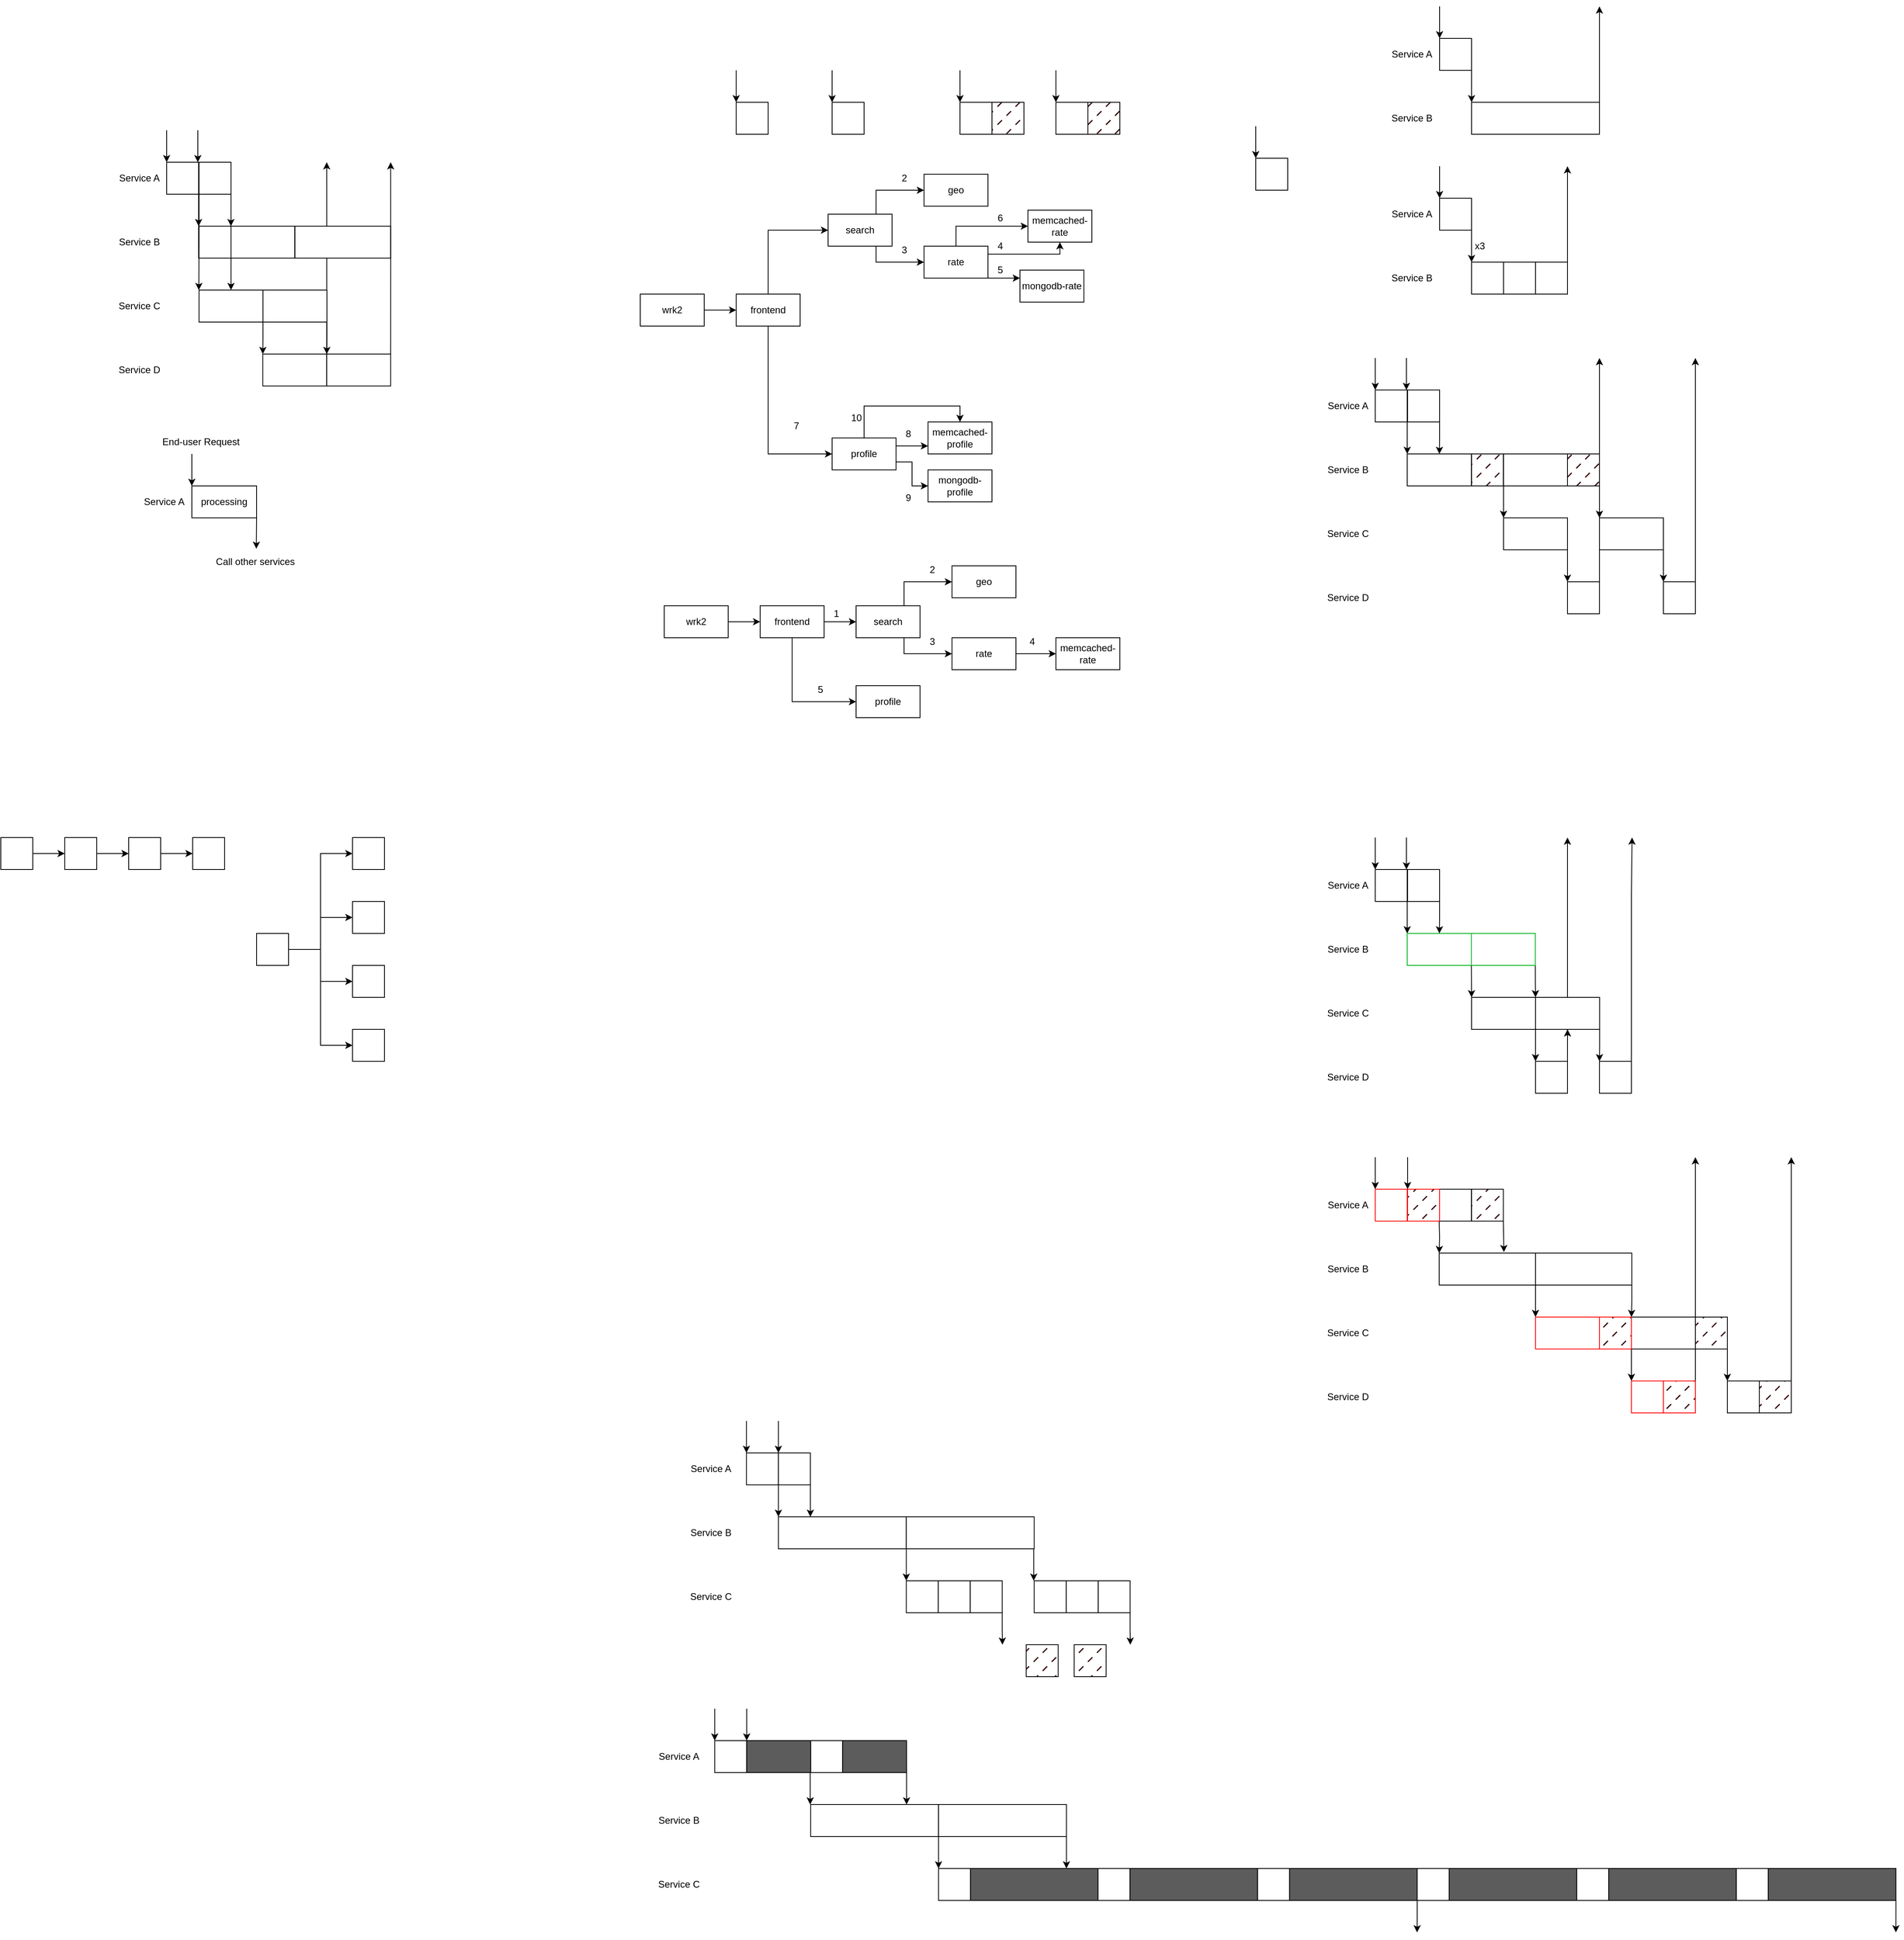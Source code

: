 <mxfile version="23.1.1" type="github">
  <diagram name="第 1 页" id="OEahfblkwuhMB7AwYaEU">
    <mxGraphModel dx="1438" dy="375" grid="1" gridSize="10" guides="1" tooltips="1" connect="1" arrows="1" fold="1" page="1" pageScale="1" pageWidth="827" pageHeight="1169" math="0" shadow="0">
      <root>
        <mxCell id="0" />
        <mxCell id="1" parent="0" />
        <mxCell id="B1E-eOPHSDBghDcf-yU1-1" value="" style="rounded=0;whiteSpace=wrap;html=1;" parent="1" vertex="1">
          <mxGeometry x="160" y="320" width="40" height="40" as="geometry" />
        </mxCell>
        <mxCell id="B1E-eOPHSDBghDcf-yU1-2" value="" style="rounded=0;whiteSpace=wrap;html=1;" parent="1" vertex="1">
          <mxGeometry x="280" y="320" width="40" height="40" as="geometry" />
        </mxCell>
        <mxCell id="B1E-eOPHSDBghDcf-yU1-3" value="" style="endArrow=classic;html=1;rounded=0;" parent="1" edge="1">
          <mxGeometry width="50" height="50" relative="1" as="geometry">
            <mxPoint x="160" y="280" as="sourcePoint" />
            <mxPoint x="160" y="320" as="targetPoint" />
          </mxGeometry>
        </mxCell>
        <mxCell id="B1E-eOPHSDBghDcf-yU1-4" value="" style="endArrow=classic;html=1;rounded=0;" parent="1" edge="1">
          <mxGeometry width="50" height="50" relative="1" as="geometry">
            <mxPoint x="280" y="280" as="sourcePoint" />
            <mxPoint x="280" y="320" as="targetPoint" />
          </mxGeometry>
        </mxCell>
        <mxCell id="B1E-eOPHSDBghDcf-yU1-5" value="" style="rounded=0;whiteSpace=wrap;html=1;" parent="1" vertex="1">
          <mxGeometry x="440" y="320" width="40" height="40" as="geometry" />
        </mxCell>
        <mxCell id="B1E-eOPHSDBghDcf-yU1-6" value="" style="rounded=0;whiteSpace=wrap;html=1;" parent="1" vertex="1">
          <mxGeometry x="560" y="320" width="40" height="40" as="geometry" />
        </mxCell>
        <mxCell id="B1E-eOPHSDBghDcf-yU1-7" value="" style="endArrow=classic;html=1;rounded=0;" parent="1" edge="1">
          <mxGeometry width="50" height="50" relative="1" as="geometry">
            <mxPoint x="440" y="280" as="sourcePoint" />
            <mxPoint x="440" y="320" as="targetPoint" />
          </mxGeometry>
        </mxCell>
        <mxCell id="B1E-eOPHSDBghDcf-yU1-8" value="" style="endArrow=classic;html=1;rounded=0;" parent="1" edge="1">
          <mxGeometry width="50" height="50" relative="1" as="geometry">
            <mxPoint x="560" y="280" as="sourcePoint" />
            <mxPoint x="560" y="320" as="targetPoint" />
          </mxGeometry>
        </mxCell>
        <mxCell id="B1E-eOPHSDBghDcf-yU1-9" value="" style="rounded=0;whiteSpace=wrap;html=1;gradientColor=none;gradientDirection=radial;fillStyle=dashed;fillColor=#330000;" parent="1" vertex="1">
          <mxGeometry x="480" y="320" width="40" height="40" as="geometry" />
        </mxCell>
        <mxCell id="B1E-eOPHSDBghDcf-yU1-10" value="" style="rounded=0;whiteSpace=wrap;html=1;gradientColor=none;gradientDirection=radial;fillStyle=dashed;fillColor=#330000;" parent="1" vertex="1">
          <mxGeometry x="600" y="320" width="40" height="40" as="geometry" />
        </mxCell>
        <mxCell id="B1E-eOPHSDBghDcf-yU1-11" style="edgeStyle=orthogonalEdgeStyle;rounded=0;orthogonalLoop=1;jettySize=auto;html=1;exitX=1;exitY=0.5;exitDx=0;exitDy=0;entryX=0;entryY=0.5;entryDx=0;entryDy=0;" parent="1" source="B1E-eOPHSDBghDcf-yU1-12" target="B1E-eOPHSDBghDcf-yU1-15" edge="1">
          <mxGeometry relative="1" as="geometry" />
        </mxCell>
        <mxCell id="B1E-eOPHSDBghDcf-yU1-12" value="wrk2" style="rounded=0;whiteSpace=wrap;html=1;" parent="1" vertex="1">
          <mxGeometry x="40" y="560" width="80" height="40" as="geometry" />
        </mxCell>
        <mxCell id="B1E-eOPHSDBghDcf-yU1-13" style="edgeStyle=orthogonalEdgeStyle;rounded=0;orthogonalLoop=1;jettySize=auto;html=1;exitX=0.5;exitY=1;exitDx=0;exitDy=0;entryX=0;entryY=0.5;entryDx=0;entryDy=0;" parent="1" source="B1E-eOPHSDBghDcf-yU1-15" target="B1E-eOPHSDBghDcf-yU1-27" edge="1">
          <mxGeometry relative="1" as="geometry" />
        </mxCell>
        <mxCell id="B1E-eOPHSDBghDcf-yU1-14" style="edgeStyle=orthogonalEdgeStyle;rounded=0;orthogonalLoop=1;jettySize=auto;html=1;exitX=0.5;exitY=0;exitDx=0;exitDy=0;entryX=0;entryY=0.5;entryDx=0;entryDy=0;" parent="1" source="B1E-eOPHSDBghDcf-yU1-15" target="B1E-eOPHSDBghDcf-yU1-18" edge="1">
          <mxGeometry relative="1" as="geometry" />
        </mxCell>
        <mxCell id="B1E-eOPHSDBghDcf-yU1-15" value="frontend" style="rounded=0;whiteSpace=wrap;html=1;" parent="1" vertex="1">
          <mxGeometry x="160" y="560" width="80" height="40" as="geometry" />
        </mxCell>
        <mxCell id="B1E-eOPHSDBghDcf-yU1-16" style="edgeStyle=orthogonalEdgeStyle;rounded=0;orthogonalLoop=1;jettySize=auto;html=1;exitX=0.75;exitY=0;exitDx=0;exitDy=0;entryX=0;entryY=0.5;entryDx=0;entryDy=0;" parent="1" source="B1E-eOPHSDBghDcf-yU1-18" target="B1E-eOPHSDBghDcf-yU1-19" edge="1">
          <mxGeometry relative="1" as="geometry" />
        </mxCell>
        <mxCell id="B1E-eOPHSDBghDcf-yU1-17" style="edgeStyle=orthogonalEdgeStyle;rounded=0;orthogonalLoop=1;jettySize=auto;html=1;exitX=0.75;exitY=1;exitDx=0;exitDy=0;entryX=0;entryY=0.5;entryDx=0;entryDy=0;" parent="1" source="B1E-eOPHSDBghDcf-yU1-18" target="B1E-eOPHSDBghDcf-yU1-23" edge="1">
          <mxGeometry relative="1" as="geometry" />
        </mxCell>
        <mxCell id="B1E-eOPHSDBghDcf-yU1-18" value="search" style="rounded=0;whiteSpace=wrap;html=1;" parent="1" vertex="1">
          <mxGeometry x="275" y="460" width="80" height="40" as="geometry" />
        </mxCell>
        <mxCell id="B1E-eOPHSDBghDcf-yU1-19" value="geo" style="rounded=0;whiteSpace=wrap;html=1;" parent="1" vertex="1">
          <mxGeometry x="395" y="410" width="80" height="40" as="geometry" />
        </mxCell>
        <mxCell id="B1E-eOPHSDBghDcf-yU1-20" style="edgeStyle=orthogonalEdgeStyle;rounded=0;orthogonalLoop=1;jettySize=auto;html=1;exitX=1;exitY=1;exitDx=0;exitDy=0;entryX=0;entryY=0.25;entryDx=0;entryDy=0;" parent="1" source="B1E-eOPHSDBghDcf-yU1-23" target="B1E-eOPHSDBghDcf-yU1-29" edge="1">
          <mxGeometry relative="1" as="geometry">
            <Array as="points">
              <mxPoint x="485" y="540" />
              <mxPoint x="485" y="540" />
            </Array>
          </mxGeometry>
        </mxCell>
        <mxCell id="B1E-eOPHSDBghDcf-yU1-21" style="edgeStyle=orthogonalEdgeStyle;rounded=0;orthogonalLoop=1;jettySize=auto;html=1;exitX=1;exitY=0.25;exitDx=0;exitDy=0;entryX=0.5;entryY=1;entryDx=0;entryDy=0;" parent="1" source="B1E-eOPHSDBghDcf-yU1-23" target="B1E-eOPHSDBghDcf-yU1-28" edge="1">
          <mxGeometry relative="1" as="geometry">
            <Array as="points">
              <mxPoint x="565" y="510" />
            </Array>
          </mxGeometry>
        </mxCell>
        <mxCell id="B1E-eOPHSDBghDcf-yU1-22" style="edgeStyle=orthogonalEdgeStyle;rounded=0;orthogonalLoop=1;jettySize=auto;html=1;exitX=0.5;exitY=0;exitDx=0;exitDy=0;entryX=0;entryY=0.5;entryDx=0;entryDy=0;" parent="1" source="B1E-eOPHSDBghDcf-yU1-23" target="B1E-eOPHSDBghDcf-yU1-28" edge="1">
          <mxGeometry relative="1" as="geometry" />
        </mxCell>
        <mxCell id="B1E-eOPHSDBghDcf-yU1-23" value="rate" style="rounded=0;whiteSpace=wrap;html=1;" parent="1" vertex="1">
          <mxGeometry x="395" y="500" width="80" height="40" as="geometry" />
        </mxCell>
        <mxCell id="B1E-eOPHSDBghDcf-yU1-24" style="edgeStyle=orthogonalEdgeStyle;rounded=0;orthogonalLoop=1;jettySize=auto;html=1;exitX=1;exitY=0.25;exitDx=0;exitDy=0;entryX=0;entryY=0.75;entryDx=0;entryDy=0;" parent="1" source="B1E-eOPHSDBghDcf-yU1-27" target="B1E-eOPHSDBghDcf-yU1-30" edge="1">
          <mxGeometry relative="1" as="geometry" />
        </mxCell>
        <mxCell id="B1E-eOPHSDBghDcf-yU1-25" style="edgeStyle=orthogonalEdgeStyle;rounded=0;orthogonalLoop=1;jettySize=auto;html=1;exitX=1;exitY=0.75;exitDx=0;exitDy=0;entryX=0;entryY=0.5;entryDx=0;entryDy=0;" parent="1" source="B1E-eOPHSDBghDcf-yU1-27" target="B1E-eOPHSDBghDcf-yU1-31" edge="1">
          <mxGeometry relative="1" as="geometry" />
        </mxCell>
        <mxCell id="B1E-eOPHSDBghDcf-yU1-26" style="edgeStyle=orthogonalEdgeStyle;rounded=0;orthogonalLoop=1;jettySize=auto;html=1;exitX=0.5;exitY=0;exitDx=0;exitDy=0;entryX=0.5;entryY=0;entryDx=0;entryDy=0;" parent="1" source="B1E-eOPHSDBghDcf-yU1-27" target="B1E-eOPHSDBghDcf-yU1-30" edge="1">
          <mxGeometry relative="1" as="geometry" />
        </mxCell>
        <mxCell id="B1E-eOPHSDBghDcf-yU1-27" value="profile" style="rounded=0;whiteSpace=wrap;html=1;" parent="1" vertex="1">
          <mxGeometry x="280" y="740" width="80" height="40" as="geometry" />
        </mxCell>
        <mxCell id="B1E-eOPHSDBghDcf-yU1-28" value="memcached-rate" style="rounded=0;whiteSpace=wrap;html=1;" parent="1" vertex="1">
          <mxGeometry x="525" y="455" width="80" height="40" as="geometry" />
        </mxCell>
        <mxCell id="B1E-eOPHSDBghDcf-yU1-29" value="mongodb-rate" style="rounded=0;whiteSpace=wrap;html=1;" parent="1" vertex="1">
          <mxGeometry x="515" y="530" width="80" height="40" as="geometry" />
        </mxCell>
        <mxCell id="B1E-eOPHSDBghDcf-yU1-30" value="memcached-profile" style="rounded=0;whiteSpace=wrap;html=1;" parent="1" vertex="1">
          <mxGeometry x="400" y="720" width="80" height="40" as="geometry" />
        </mxCell>
        <mxCell id="B1E-eOPHSDBghDcf-yU1-31" value="mongodb-profile" style="rounded=0;whiteSpace=wrap;html=1;" parent="1" vertex="1">
          <mxGeometry x="400" y="780" width="80" height="40" as="geometry" />
        </mxCell>
        <mxCell id="B1E-eOPHSDBghDcf-yU1-32" value="2" style="text;html=1;align=center;verticalAlign=middle;resizable=0;points=[];autosize=1;strokeColor=none;fillColor=none;" parent="1" vertex="1">
          <mxGeometry x="355" y="400" width="30" height="30" as="geometry" />
        </mxCell>
        <mxCell id="B1E-eOPHSDBghDcf-yU1-33" value="3" style="text;html=1;align=center;verticalAlign=middle;resizable=0;points=[];autosize=1;strokeColor=none;fillColor=none;" parent="1" vertex="1">
          <mxGeometry x="355" y="490" width="30" height="30" as="geometry" />
        </mxCell>
        <mxCell id="B1E-eOPHSDBghDcf-yU1-34" value="4" style="text;html=1;align=center;verticalAlign=middle;resizable=0;points=[];autosize=1;strokeColor=none;fillColor=none;" parent="1" vertex="1">
          <mxGeometry x="475" y="485" width="30" height="30" as="geometry" />
        </mxCell>
        <mxCell id="B1E-eOPHSDBghDcf-yU1-35" value="5" style="text;html=1;align=center;verticalAlign=middle;resizable=0;points=[];autosize=1;strokeColor=none;fillColor=none;" parent="1" vertex="1">
          <mxGeometry x="475" y="515" width="30" height="30" as="geometry" />
        </mxCell>
        <mxCell id="B1E-eOPHSDBghDcf-yU1-36" value="8" style="text;html=1;align=center;verticalAlign=middle;resizable=0;points=[];autosize=1;strokeColor=none;fillColor=none;" parent="1" vertex="1">
          <mxGeometry x="360" y="720" width="30" height="30" as="geometry" />
        </mxCell>
        <mxCell id="B1E-eOPHSDBghDcf-yU1-37" value="7" style="text;html=1;align=center;verticalAlign=middle;resizable=0;points=[];autosize=1;strokeColor=none;fillColor=none;" parent="1" vertex="1">
          <mxGeometry x="220" y="710" width="30" height="30" as="geometry" />
        </mxCell>
        <mxCell id="B1E-eOPHSDBghDcf-yU1-38" value="9" style="text;html=1;align=center;verticalAlign=middle;resizable=0;points=[];autosize=1;strokeColor=none;fillColor=none;" parent="1" vertex="1">
          <mxGeometry x="360" y="800" width="30" height="30" as="geometry" />
        </mxCell>
        <mxCell id="B1E-eOPHSDBghDcf-yU1-39" value="6" style="text;html=1;align=center;verticalAlign=middle;resizable=0;points=[];autosize=1;strokeColor=none;fillColor=none;" parent="1" vertex="1">
          <mxGeometry x="475" y="450" width="30" height="30" as="geometry" />
        </mxCell>
        <mxCell id="B1E-eOPHSDBghDcf-yU1-40" value="10" style="text;html=1;align=center;verticalAlign=middle;resizable=0;points=[];autosize=1;strokeColor=none;fillColor=none;" parent="1" vertex="1">
          <mxGeometry x="290" y="700" width="40" height="30" as="geometry" />
        </mxCell>
        <mxCell id="B1E-eOPHSDBghDcf-yU1-41" style="edgeStyle=orthogonalEdgeStyle;rounded=0;orthogonalLoop=1;jettySize=auto;html=1;exitX=1;exitY=0.5;exitDx=0;exitDy=0;entryX=0;entryY=0.5;entryDx=0;entryDy=0;" parent="1" source="B1E-eOPHSDBghDcf-yU1-42" target="B1E-eOPHSDBghDcf-yU1-45" edge="1">
          <mxGeometry relative="1" as="geometry" />
        </mxCell>
        <mxCell id="B1E-eOPHSDBghDcf-yU1-42" value="wrk2" style="rounded=0;whiteSpace=wrap;html=1;" parent="1" vertex="1">
          <mxGeometry x="70" y="950" width="80" height="40" as="geometry" />
        </mxCell>
        <mxCell id="B1E-eOPHSDBghDcf-yU1-43" style="edgeStyle=orthogonalEdgeStyle;rounded=0;orthogonalLoop=1;jettySize=auto;html=1;exitX=1;exitY=0.5;exitDx=0;exitDy=0;entryX=0;entryY=0.5;entryDx=0;entryDy=0;" parent="1" source="B1E-eOPHSDBghDcf-yU1-45" target="B1E-eOPHSDBghDcf-yU1-48" edge="1">
          <mxGeometry relative="1" as="geometry" />
        </mxCell>
        <mxCell id="B1E-eOPHSDBghDcf-yU1-44" style="edgeStyle=orthogonalEdgeStyle;rounded=0;orthogonalLoop=1;jettySize=auto;html=1;exitX=0.5;exitY=1;exitDx=0;exitDy=0;entryX=0;entryY=0.5;entryDx=0;entryDy=0;" parent="1" source="B1E-eOPHSDBghDcf-yU1-45" target="B1E-eOPHSDBghDcf-yU1-52" edge="1">
          <mxGeometry relative="1" as="geometry" />
        </mxCell>
        <mxCell id="B1E-eOPHSDBghDcf-yU1-45" value="frontend" style="rounded=0;whiteSpace=wrap;html=1;" parent="1" vertex="1">
          <mxGeometry x="190" y="950" width="80" height="40" as="geometry" />
        </mxCell>
        <mxCell id="B1E-eOPHSDBghDcf-yU1-46" style="edgeStyle=orthogonalEdgeStyle;rounded=0;orthogonalLoop=1;jettySize=auto;html=1;exitX=0.75;exitY=0;exitDx=0;exitDy=0;entryX=0;entryY=0.5;entryDx=0;entryDy=0;" parent="1" source="B1E-eOPHSDBghDcf-yU1-48" target="B1E-eOPHSDBghDcf-yU1-49" edge="1">
          <mxGeometry relative="1" as="geometry" />
        </mxCell>
        <mxCell id="B1E-eOPHSDBghDcf-yU1-47" style="edgeStyle=orthogonalEdgeStyle;rounded=0;orthogonalLoop=1;jettySize=auto;html=1;exitX=0.75;exitY=1;exitDx=0;exitDy=0;entryX=0;entryY=0.5;entryDx=0;entryDy=0;" parent="1" source="B1E-eOPHSDBghDcf-yU1-48" target="B1E-eOPHSDBghDcf-yU1-51" edge="1">
          <mxGeometry relative="1" as="geometry" />
        </mxCell>
        <mxCell id="B1E-eOPHSDBghDcf-yU1-48" value="search" style="rounded=0;whiteSpace=wrap;html=1;" parent="1" vertex="1">
          <mxGeometry x="310" y="950" width="80" height="40" as="geometry" />
        </mxCell>
        <mxCell id="B1E-eOPHSDBghDcf-yU1-49" value="geo" style="rounded=0;whiteSpace=wrap;html=1;" parent="1" vertex="1">
          <mxGeometry x="430" y="900" width="80" height="40" as="geometry" />
        </mxCell>
        <mxCell id="B1E-eOPHSDBghDcf-yU1-50" value="" style="edgeStyle=orthogonalEdgeStyle;rounded=0;orthogonalLoop=1;jettySize=auto;html=1;" parent="1" source="B1E-eOPHSDBghDcf-yU1-51" target="B1E-eOPHSDBghDcf-yU1-53" edge="1">
          <mxGeometry relative="1" as="geometry" />
        </mxCell>
        <mxCell id="B1E-eOPHSDBghDcf-yU1-51" value="rate" style="rounded=0;whiteSpace=wrap;html=1;" parent="1" vertex="1">
          <mxGeometry x="430" y="990" width="80" height="40" as="geometry" />
        </mxCell>
        <mxCell id="B1E-eOPHSDBghDcf-yU1-52" value="profile" style="rounded=0;whiteSpace=wrap;html=1;" parent="1" vertex="1">
          <mxGeometry x="310" y="1050" width="80" height="40" as="geometry" />
        </mxCell>
        <mxCell id="B1E-eOPHSDBghDcf-yU1-53" value="memcached-rate" style="rounded=0;whiteSpace=wrap;html=1;" parent="1" vertex="1">
          <mxGeometry x="560" y="990" width="80" height="40" as="geometry" />
        </mxCell>
        <mxCell id="B1E-eOPHSDBghDcf-yU1-54" value="1" style="text;html=1;align=center;verticalAlign=middle;resizable=0;points=[];autosize=1;strokeColor=none;fillColor=none;" parent="1" vertex="1">
          <mxGeometry x="270" y="945" width="30" height="30" as="geometry" />
        </mxCell>
        <mxCell id="B1E-eOPHSDBghDcf-yU1-55" value="2" style="text;html=1;align=center;verticalAlign=middle;resizable=0;points=[];autosize=1;strokeColor=none;fillColor=none;" parent="1" vertex="1">
          <mxGeometry x="390" y="890" width="30" height="30" as="geometry" />
        </mxCell>
        <mxCell id="B1E-eOPHSDBghDcf-yU1-56" value="3" style="text;html=1;align=center;verticalAlign=middle;resizable=0;points=[];autosize=1;strokeColor=none;fillColor=none;" parent="1" vertex="1">
          <mxGeometry x="390" y="980" width="30" height="30" as="geometry" />
        </mxCell>
        <mxCell id="B1E-eOPHSDBghDcf-yU1-57" value="5" style="text;html=1;align=center;verticalAlign=middle;resizable=0;points=[];autosize=1;strokeColor=none;fillColor=none;" parent="1" vertex="1">
          <mxGeometry x="250" y="1040" width="30" height="30" as="geometry" />
        </mxCell>
        <mxCell id="B1E-eOPHSDBghDcf-yU1-58" value="4" style="text;html=1;align=center;verticalAlign=middle;resizable=0;points=[];autosize=1;strokeColor=none;fillColor=none;" parent="1" vertex="1">
          <mxGeometry x="515" y="980" width="30" height="30" as="geometry" />
        </mxCell>
        <mxCell id="B1E-eOPHSDBghDcf-yU1-59" value="" style="rounded=0;whiteSpace=wrap;html=1;" parent="1" vertex="1">
          <mxGeometry x="810" y="390" width="40" height="40" as="geometry" />
        </mxCell>
        <mxCell id="B1E-eOPHSDBghDcf-yU1-60" style="edgeStyle=orthogonalEdgeStyle;rounded=0;orthogonalLoop=1;jettySize=auto;html=1;exitX=1;exitY=1;exitDx=0;exitDy=0;entryX=0;entryY=0;entryDx=0;entryDy=0;" parent="1" source="B1E-eOPHSDBghDcf-yU1-61" target="B1E-eOPHSDBghDcf-yU1-65" edge="1">
          <mxGeometry relative="1" as="geometry" />
        </mxCell>
        <mxCell id="B1E-eOPHSDBghDcf-yU1-61" value="" style="rounded=0;whiteSpace=wrap;html=1;" parent="1" vertex="1">
          <mxGeometry x="1040" y="240" width="40" height="40" as="geometry" />
        </mxCell>
        <mxCell id="B1E-eOPHSDBghDcf-yU1-62" value="" style="endArrow=classic;html=1;rounded=0;" parent="1" edge="1">
          <mxGeometry width="50" height="50" relative="1" as="geometry">
            <mxPoint x="810" y="350" as="sourcePoint" />
            <mxPoint x="810" y="390" as="targetPoint" />
          </mxGeometry>
        </mxCell>
        <mxCell id="B1E-eOPHSDBghDcf-yU1-63" value="" style="endArrow=classic;html=1;rounded=0;" parent="1" edge="1">
          <mxGeometry width="50" height="50" relative="1" as="geometry">
            <mxPoint x="1040" y="200" as="sourcePoint" />
            <mxPoint x="1040" y="240" as="targetPoint" />
          </mxGeometry>
        </mxCell>
        <mxCell id="B1E-eOPHSDBghDcf-yU1-64" style="edgeStyle=orthogonalEdgeStyle;rounded=0;orthogonalLoop=1;jettySize=auto;html=1;exitX=1;exitY=0;exitDx=0;exitDy=0;" parent="1" source="B1E-eOPHSDBghDcf-yU1-65" edge="1">
          <mxGeometry relative="1" as="geometry">
            <mxPoint x="1240" y="200" as="targetPoint" />
          </mxGeometry>
        </mxCell>
        <mxCell id="B1E-eOPHSDBghDcf-yU1-65" value="" style="rounded=0;whiteSpace=wrap;html=1;" parent="1" vertex="1">
          <mxGeometry x="1080" y="320" width="160" height="40" as="geometry" />
        </mxCell>
        <mxCell id="B1E-eOPHSDBghDcf-yU1-66" value="Service A" style="text;html=1;align=center;verticalAlign=middle;resizable=0;points=[];autosize=1;strokeColor=none;fillColor=none;" parent="1" vertex="1">
          <mxGeometry x="970" y="245" width="70" height="30" as="geometry" />
        </mxCell>
        <mxCell id="B1E-eOPHSDBghDcf-yU1-67" value="Service B" style="text;html=1;align=center;verticalAlign=middle;resizable=0;points=[];autosize=1;strokeColor=none;fillColor=none;" parent="1" vertex="1">
          <mxGeometry x="970" y="325" width="70" height="30" as="geometry" />
        </mxCell>
        <mxCell id="B1E-eOPHSDBghDcf-yU1-68" style="edgeStyle=orthogonalEdgeStyle;rounded=0;orthogonalLoop=1;jettySize=auto;html=1;exitX=1;exitY=1;exitDx=0;exitDy=0;entryX=0;entryY=0;entryDx=0;entryDy=0;" parent="1" source="B1E-eOPHSDBghDcf-yU1-69" edge="1">
          <mxGeometry relative="1" as="geometry">
            <mxPoint x="1080" y="520" as="targetPoint" />
          </mxGeometry>
        </mxCell>
        <mxCell id="B1E-eOPHSDBghDcf-yU1-69" value="" style="rounded=0;whiteSpace=wrap;html=1;" parent="1" vertex="1">
          <mxGeometry x="1040" y="440" width="40" height="40" as="geometry" />
        </mxCell>
        <mxCell id="B1E-eOPHSDBghDcf-yU1-70" value="" style="endArrow=classic;html=1;rounded=0;" parent="1" edge="1">
          <mxGeometry width="50" height="50" relative="1" as="geometry">
            <mxPoint x="1040" y="400" as="sourcePoint" />
            <mxPoint x="1040" y="440" as="targetPoint" />
          </mxGeometry>
        </mxCell>
        <mxCell id="B1E-eOPHSDBghDcf-yU1-71" value="Service A" style="text;html=1;align=center;verticalAlign=middle;resizable=0;points=[];autosize=1;strokeColor=none;fillColor=none;" parent="1" vertex="1">
          <mxGeometry x="970" y="445" width="70" height="30" as="geometry" />
        </mxCell>
        <mxCell id="B1E-eOPHSDBghDcf-yU1-72" value="Service B" style="text;html=1;align=center;verticalAlign=middle;resizable=0;points=[];autosize=1;strokeColor=none;fillColor=none;" parent="1" vertex="1">
          <mxGeometry x="970" y="525" width="70" height="30" as="geometry" />
        </mxCell>
        <mxCell id="B1E-eOPHSDBghDcf-yU1-73" value="x3" style="text;html=1;align=center;verticalAlign=middle;resizable=0;points=[];autosize=1;strokeColor=none;fillColor=none;" parent="1" vertex="1">
          <mxGeometry x="1070" y="485" width="40" height="30" as="geometry" />
        </mxCell>
        <mxCell id="B1E-eOPHSDBghDcf-yU1-74" value="" style="rounded=0;whiteSpace=wrap;html=1;" parent="1" vertex="1">
          <mxGeometry x="1080" y="520" width="40" height="40" as="geometry" />
        </mxCell>
        <mxCell id="B1E-eOPHSDBghDcf-yU1-75" value="" style="rounded=0;whiteSpace=wrap;html=1;" parent="1" vertex="1">
          <mxGeometry x="1120" y="520" width="40" height="40" as="geometry" />
        </mxCell>
        <mxCell id="B1E-eOPHSDBghDcf-yU1-76" style="edgeStyle=orthogonalEdgeStyle;rounded=0;orthogonalLoop=1;jettySize=auto;html=1;exitX=1;exitY=0;exitDx=0;exitDy=0;" parent="1" source="B1E-eOPHSDBghDcf-yU1-77" edge="1">
          <mxGeometry relative="1" as="geometry">
            <mxPoint x="1200" y="400" as="targetPoint" />
          </mxGeometry>
        </mxCell>
        <mxCell id="B1E-eOPHSDBghDcf-yU1-77" value="" style="rounded=0;whiteSpace=wrap;html=1;" parent="1" vertex="1">
          <mxGeometry x="1160" y="520" width="40" height="40" as="geometry" />
        </mxCell>
        <mxCell id="B1E-eOPHSDBghDcf-yU1-78" style="edgeStyle=orthogonalEdgeStyle;rounded=0;orthogonalLoop=1;jettySize=auto;html=1;exitX=1;exitY=1;exitDx=0;exitDy=0;entryX=0;entryY=0;entryDx=0;entryDy=0;" parent="1" source="B1E-eOPHSDBghDcf-yU1-79" edge="1">
          <mxGeometry relative="1" as="geometry">
            <mxPoint x="999.5" y="760" as="targetPoint" />
          </mxGeometry>
        </mxCell>
        <mxCell id="B1E-eOPHSDBghDcf-yU1-79" value="" style="rounded=0;whiteSpace=wrap;html=1;" parent="1" vertex="1">
          <mxGeometry x="959.5" y="680" width="40" height="40" as="geometry" />
        </mxCell>
        <mxCell id="B1E-eOPHSDBghDcf-yU1-80" value="" style="endArrow=classic;html=1;rounded=0;" parent="1" edge="1">
          <mxGeometry width="50" height="50" relative="1" as="geometry">
            <mxPoint x="959.5" y="640" as="sourcePoint" />
            <mxPoint x="959.5" y="680" as="targetPoint" />
          </mxGeometry>
        </mxCell>
        <mxCell id="B1E-eOPHSDBghDcf-yU1-81" value="Service A" style="text;html=1;align=center;verticalAlign=middle;resizable=0;points=[];autosize=1;strokeColor=none;fillColor=none;" parent="1" vertex="1">
          <mxGeometry x="889.5" y="685" width="70" height="30" as="geometry" />
        </mxCell>
        <mxCell id="B1E-eOPHSDBghDcf-yU1-82" value="Service B" style="text;html=1;align=center;verticalAlign=middle;resizable=0;points=[];autosize=1;strokeColor=none;fillColor=none;" parent="1" vertex="1">
          <mxGeometry x="889.5" y="765" width="70" height="30" as="geometry" />
        </mxCell>
        <mxCell id="B1E-eOPHSDBghDcf-yU1-83" value="" style="rounded=0;whiteSpace=wrap;html=1;" parent="1" vertex="1">
          <mxGeometry x="999.5" y="760" width="80.5" height="40" as="geometry" />
        </mxCell>
        <mxCell id="B1E-eOPHSDBghDcf-yU1-84" value="Service C" style="text;html=1;align=center;verticalAlign=middle;resizable=0;points=[];autosize=1;strokeColor=none;fillColor=none;" parent="1" vertex="1">
          <mxGeometry x="884.75" y="845" width="80" height="30" as="geometry" />
        </mxCell>
        <mxCell id="B1E-eOPHSDBghDcf-yU1-85" style="edgeStyle=orthogonalEdgeStyle;rounded=0;orthogonalLoop=1;jettySize=auto;html=1;exitX=1;exitY=1;exitDx=0;exitDy=0;entryX=0;entryY=0;entryDx=0;entryDy=0;" parent="1" source="B1E-eOPHSDBghDcf-yU1-86" target="B1E-eOPHSDBghDcf-yU1-89" edge="1">
          <mxGeometry relative="1" as="geometry" />
        </mxCell>
        <mxCell id="B1E-eOPHSDBghDcf-yU1-86" value="" style="rounded=0;whiteSpace=wrap;html=1;" parent="1" vertex="1">
          <mxGeometry x="1120" y="840" width="80" height="40" as="geometry" />
        </mxCell>
        <mxCell id="B1E-eOPHSDBghDcf-yU1-87" value="Service D" style="text;html=1;align=center;verticalAlign=middle;resizable=0;points=[];autosize=1;strokeColor=none;fillColor=none;" parent="1" vertex="1">
          <mxGeometry x="884.75" y="925" width="80" height="30" as="geometry" />
        </mxCell>
        <mxCell id="B1E-eOPHSDBghDcf-yU1-88" style="edgeStyle=orthogonalEdgeStyle;rounded=0;orthogonalLoop=1;jettySize=auto;html=1;exitX=1;exitY=0;exitDx=0;exitDy=0;" parent="1" source="B1E-eOPHSDBghDcf-yU1-89" edge="1">
          <mxGeometry relative="1" as="geometry">
            <mxPoint x="1240" y="640" as="targetPoint" />
          </mxGeometry>
        </mxCell>
        <mxCell id="B1E-eOPHSDBghDcf-yU1-89" value="" style="rounded=0;whiteSpace=wrap;html=1;" parent="1" vertex="1">
          <mxGeometry x="1200" y="920" width="40" height="40" as="geometry" />
        </mxCell>
        <mxCell id="1pe0be4-5fGkXdWBMchU-2" style="edgeStyle=orthogonalEdgeStyle;rounded=0;orthogonalLoop=1;jettySize=auto;html=1;exitX=1;exitY=1;exitDx=0;exitDy=0;entryX=0.5;entryY=0;entryDx=0;entryDy=0;" parent="1" source="B1E-eOPHSDBghDcf-yU1-90" target="B1E-eOPHSDBghDcf-yU1-83" edge="1">
          <mxGeometry relative="1" as="geometry" />
        </mxCell>
        <mxCell id="B1E-eOPHSDBghDcf-yU1-90" value="" style="rounded=0;whiteSpace=wrap;html=1;" parent="1" vertex="1">
          <mxGeometry x="1000" y="680" width="40" height="40" as="geometry" />
        </mxCell>
        <mxCell id="B1E-eOPHSDBghDcf-yU1-91" value="" style="endArrow=classic;html=1;rounded=0;" parent="1" edge="1">
          <mxGeometry width="50" height="50" relative="1" as="geometry">
            <mxPoint x="998.5" y="640" as="sourcePoint" />
            <mxPoint x="998.5" y="680" as="targetPoint" />
          </mxGeometry>
        </mxCell>
        <mxCell id="B1E-eOPHSDBghDcf-yU1-93" style="edgeStyle=orthogonalEdgeStyle;rounded=0;orthogonalLoop=1;jettySize=auto;html=1;exitX=0;exitY=1;exitDx=0;exitDy=0;entryX=0;entryY=0;entryDx=0;entryDy=0;" parent="1" source="B1E-eOPHSDBghDcf-yU1-95" target="B1E-eOPHSDBghDcf-yU1-86" edge="1">
          <mxGeometry relative="1" as="geometry" />
        </mxCell>
        <mxCell id="B1E-eOPHSDBghDcf-yU1-95" value="" style="rounded=0;whiteSpace=wrap;html=1;" parent="1" vertex="1">
          <mxGeometry x="1120" y="760" width="80" height="40" as="geometry" />
        </mxCell>
        <mxCell id="B1E-eOPHSDBghDcf-yU1-96" style="edgeStyle=orthogonalEdgeStyle;rounded=0;orthogonalLoop=1;jettySize=auto;html=1;exitX=1;exitY=1;exitDx=0;exitDy=0;entryX=0;entryY=0;entryDx=0;entryDy=0;" parent="1" source="B1E-eOPHSDBghDcf-yU1-97" target="B1E-eOPHSDBghDcf-yU1-99" edge="1">
          <mxGeometry relative="1" as="geometry" />
        </mxCell>
        <mxCell id="B1E-eOPHSDBghDcf-yU1-97" value="" style="rounded=0;whiteSpace=wrap;html=1;" parent="1" vertex="1">
          <mxGeometry x="1240" y="840" width="80" height="40" as="geometry" />
        </mxCell>
        <mxCell id="B1E-eOPHSDBghDcf-yU1-98" style="edgeStyle=orthogonalEdgeStyle;rounded=0;orthogonalLoop=1;jettySize=auto;html=1;exitX=1;exitY=0;exitDx=0;exitDy=0;" parent="1" source="B1E-eOPHSDBghDcf-yU1-99" edge="1">
          <mxGeometry relative="1" as="geometry">
            <mxPoint x="1360" y="640" as="targetPoint" />
          </mxGeometry>
        </mxCell>
        <mxCell id="B1E-eOPHSDBghDcf-yU1-99" value="" style="rounded=0;whiteSpace=wrap;html=1;" parent="1" vertex="1">
          <mxGeometry x="1320" y="920" width="40" height="40" as="geometry" />
        </mxCell>
        <mxCell id="B1E-eOPHSDBghDcf-yU1-100" style="edgeStyle=orthogonalEdgeStyle;rounded=0;orthogonalLoop=1;jettySize=auto;html=1;exitX=1;exitY=1;exitDx=0;exitDy=0;entryX=0;entryY=0;entryDx=0;entryDy=0;" parent="1" source="B1E-eOPHSDBghDcf-yU1-101" edge="1">
          <mxGeometry relative="1" as="geometry">
            <mxPoint x="999.5" y="1360" as="targetPoint" />
          </mxGeometry>
        </mxCell>
        <mxCell id="B1E-eOPHSDBghDcf-yU1-101" value="" style="rounded=0;whiteSpace=wrap;html=1;" parent="1" vertex="1">
          <mxGeometry x="959.5" y="1280" width="40" height="40" as="geometry" />
        </mxCell>
        <mxCell id="B1E-eOPHSDBghDcf-yU1-102" value="" style="endArrow=classic;html=1;rounded=0;" parent="1" edge="1">
          <mxGeometry width="50" height="50" relative="1" as="geometry">
            <mxPoint x="959.5" y="1240" as="sourcePoint" />
            <mxPoint x="959.5" y="1280" as="targetPoint" />
          </mxGeometry>
        </mxCell>
        <mxCell id="B1E-eOPHSDBghDcf-yU1-103" value="Service A" style="text;html=1;align=center;verticalAlign=middle;resizable=0;points=[];autosize=1;strokeColor=none;fillColor=none;" parent="1" vertex="1">
          <mxGeometry x="889.5" y="1285" width="70" height="30" as="geometry" />
        </mxCell>
        <mxCell id="B1E-eOPHSDBghDcf-yU1-104" value="Service B" style="text;html=1;align=center;verticalAlign=middle;resizable=0;points=[];autosize=1;strokeColor=none;fillColor=none;" parent="1" vertex="1">
          <mxGeometry x="889.5" y="1365" width="70" height="30" as="geometry" />
        </mxCell>
        <mxCell id="B1E-eOPHSDBghDcf-yU1-105" value="" style="rounded=0;whiteSpace=wrap;html=1;strokeColor=#00b31e;" parent="1" vertex="1">
          <mxGeometry x="999.5" y="1360" width="80.5" height="40" as="geometry" />
        </mxCell>
        <mxCell id="B1E-eOPHSDBghDcf-yU1-106" value="Service C" style="text;html=1;align=center;verticalAlign=middle;resizable=0;points=[];autosize=1;strokeColor=none;fillColor=none;" parent="1" vertex="1">
          <mxGeometry x="884.75" y="1445" width="80" height="30" as="geometry" />
        </mxCell>
        <mxCell id="B1E-eOPHSDBghDcf-yU1-107" value="" style="rounded=0;whiteSpace=wrap;html=1;" parent="1" vertex="1">
          <mxGeometry x="1080" y="1440" width="80" height="40" as="geometry" />
        </mxCell>
        <mxCell id="B1E-eOPHSDBghDcf-yU1-108" value="Service D" style="text;html=1;align=center;verticalAlign=middle;resizable=0;points=[];autosize=1;strokeColor=none;fillColor=none;" parent="1" vertex="1">
          <mxGeometry x="884.75" y="1525" width="80" height="30" as="geometry" />
        </mxCell>
        <mxCell id="1pe0be4-5fGkXdWBMchU-8" style="edgeStyle=orthogonalEdgeStyle;rounded=0;orthogonalLoop=1;jettySize=auto;html=1;exitX=1;exitY=0;exitDx=0;exitDy=0;" parent="1" source="B1E-eOPHSDBghDcf-yU1-109" edge="1">
          <mxGeometry relative="1" as="geometry">
            <mxPoint x="1200" y="1240" as="targetPoint" />
          </mxGeometry>
        </mxCell>
        <mxCell id="B1E-eOPHSDBghDcf-yU1-109" value="" style="rounded=0;whiteSpace=wrap;html=1;" parent="1" vertex="1">
          <mxGeometry x="1160.0" y="1520" width="40" height="40" as="geometry" />
        </mxCell>
        <mxCell id="1pe0be4-5fGkXdWBMchU-7" style="edgeStyle=orthogonalEdgeStyle;rounded=0;orthogonalLoop=1;jettySize=auto;html=1;exitX=1;exitY=1;exitDx=0;exitDy=0;entryX=0.5;entryY=0;entryDx=0;entryDy=0;" parent="1" source="B1E-eOPHSDBghDcf-yU1-111" target="B1E-eOPHSDBghDcf-yU1-105" edge="1">
          <mxGeometry relative="1" as="geometry" />
        </mxCell>
        <mxCell id="B1E-eOPHSDBghDcf-yU1-111" value="" style="rounded=0;whiteSpace=wrap;html=1;" parent="1" vertex="1">
          <mxGeometry x="1000" y="1280" width="40" height="40" as="geometry" />
        </mxCell>
        <mxCell id="B1E-eOPHSDBghDcf-yU1-112" value="" style="endArrow=classic;html=1;rounded=0;" parent="1" edge="1">
          <mxGeometry width="50" height="50" relative="1" as="geometry">
            <mxPoint x="998.5" y="1240" as="sourcePoint" />
            <mxPoint x="998.5" y="1280" as="targetPoint" />
          </mxGeometry>
        </mxCell>
        <mxCell id="B1E-eOPHSDBghDcf-yU1-113" style="edgeStyle=orthogonalEdgeStyle;rounded=0;orthogonalLoop=1;jettySize=auto;html=1;exitX=0;exitY=1;exitDx=0;exitDy=0;entryX=0;entryY=0;entryDx=0;entryDy=0;" parent="1" source="B1E-eOPHSDBghDcf-yU1-115" target="B1E-eOPHSDBghDcf-yU1-107" edge="1">
          <mxGeometry relative="1" as="geometry">
            <Array as="points">
              <mxPoint x="1080" y="1410" />
              <mxPoint x="1080" y="1410" />
            </Array>
          </mxGeometry>
        </mxCell>
        <mxCell id="B1E-eOPHSDBghDcf-yU1-114" style="edgeStyle=orthogonalEdgeStyle;rounded=0;orthogonalLoop=1;jettySize=auto;html=1;exitX=1;exitY=1;exitDx=0;exitDy=0;entryX=0;entryY=0;entryDx=0;entryDy=0;" parent="1" source="B1E-eOPHSDBghDcf-yU1-115" target="B1E-eOPHSDBghDcf-yU1-122" edge="1">
          <mxGeometry relative="1" as="geometry" />
        </mxCell>
        <mxCell id="B1E-eOPHSDBghDcf-yU1-115" value="" style="rounded=0;whiteSpace=wrap;html=1;strokeColor=#00b31e;" parent="1" vertex="1">
          <mxGeometry x="1079.75" y="1360" width="80" height="40" as="geometry" />
        </mxCell>
        <mxCell id="B1E-eOPHSDBghDcf-yU1-116" style="edgeStyle=orthogonalEdgeStyle;rounded=0;orthogonalLoop=1;jettySize=auto;html=1;exitX=1;exitY=1;exitDx=0;exitDy=0;entryX=0;entryY=0;entryDx=0;entryDy=0;" parent="1" source="B1E-eOPHSDBghDcf-yU1-122" target="B1E-eOPHSDBghDcf-yU1-118" edge="1">
          <mxGeometry relative="1" as="geometry" />
        </mxCell>
        <mxCell id="B1E-eOPHSDBghDcf-yU1-117" style="edgeStyle=orthogonalEdgeStyle;rounded=0;orthogonalLoop=1;jettySize=auto;html=1;exitX=1;exitY=0;exitDx=0;exitDy=0;" parent="1" source="B1E-eOPHSDBghDcf-yU1-118" edge="1">
          <mxGeometry relative="1" as="geometry">
            <mxPoint x="1280.8" y="1240" as="targetPoint" />
            <Array as="points">
              <mxPoint x="1280.8" y="1310" />
              <mxPoint x="1280.8" y="1310" />
            </Array>
          </mxGeometry>
        </mxCell>
        <mxCell id="B1E-eOPHSDBghDcf-yU1-118" value="" style="rounded=0;whiteSpace=wrap;html=1;" parent="1" vertex="1">
          <mxGeometry x="1240.0" y="1520" width="40" height="40" as="geometry" />
        </mxCell>
        <mxCell id="B1E-eOPHSDBghDcf-yU1-120" style="edgeStyle=orthogonalEdgeStyle;rounded=0;orthogonalLoop=1;jettySize=auto;html=1;exitX=0;exitY=1;exitDx=0;exitDy=0;entryX=0;entryY=0;entryDx=0;entryDy=0;" parent="1" source="B1E-eOPHSDBghDcf-yU1-122" target="B1E-eOPHSDBghDcf-yU1-109" edge="1">
          <mxGeometry relative="1" as="geometry" />
        </mxCell>
        <mxCell id="B1E-eOPHSDBghDcf-yU1-121" value="" style="edgeStyle=orthogonalEdgeStyle;rounded=0;orthogonalLoop=1;jettySize=auto;html=1;exitX=1;exitY=0;exitDx=0;exitDy=0;" parent="1" source="B1E-eOPHSDBghDcf-yU1-109" target="B1E-eOPHSDBghDcf-yU1-122" edge="1">
          <mxGeometry relative="1" as="geometry">
            <mxPoint x="1200" y="1240" as="targetPoint" />
            <mxPoint x="1200" y="1520" as="sourcePoint" />
            <Array as="points" />
          </mxGeometry>
        </mxCell>
        <mxCell id="B1E-eOPHSDBghDcf-yU1-122" value="" style="rounded=0;whiteSpace=wrap;html=1;" parent="1" vertex="1">
          <mxGeometry x="1160" y="1440" width="80.2" height="40" as="geometry" />
        </mxCell>
        <mxCell id="B1E-eOPHSDBghDcf-yU1-123" style="edgeStyle=orthogonalEdgeStyle;rounded=0;orthogonalLoop=1;jettySize=auto;html=1;exitX=1;exitY=1;exitDx=0;exitDy=0;entryX=0;entryY=0;entryDx=0;entryDy=0;" parent="1" edge="1">
          <mxGeometry relative="1" as="geometry">
            <mxPoint x="1039.5" y="1760" as="targetPoint" />
            <mxPoint x="1039.5" y="1720" as="sourcePoint" />
          </mxGeometry>
        </mxCell>
        <mxCell id="B1E-eOPHSDBghDcf-yU1-124" value="" style="rounded=0;whiteSpace=wrap;html=1;strokeColor=#ff0000;" parent="1" vertex="1">
          <mxGeometry x="959.5" y="1680" width="40" height="40" as="geometry" />
        </mxCell>
        <mxCell id="B1E-eOPHSDBghDcf-yU1-125" value="" style="endArrow=classic;html=1;rounded=0;" parent="1" edge="1">
          <mxGeometry width="50" height="50" relative="1" as="geometry">
            <mxPoint x="959.5" y="1640" as="sourcePoint" />
            <mxPoint x="959.5" y="1680" as="targetPoint" />
          </mxGeometry>
        </mxCell>
        <mxCell id="B1E-eOPHSDBghDcf-yU1-126" value="Service A" style="text;html=1;align=center;verticalAlign=middle;resizable=0;points=[];autosize=1;strokeColor=none;fillColor=none;" parent="1" vertex="1">
          <mxGeometry x="889.5" y="1685" width="70" height="30" as="geometry" />
        </mxCell>
        <mxCell id="B1E-eOPHSDBghDcf-yU1-127" value="Service B" style="text;html=1;align=center;verticalAlign=middle;resizable=0;points=[];autosize=1;strokeColor=none;fillColor=none;" parent="1" vertex="1">
          <mxGeometry x="889.5" y="1765" width="70" height="30" as="geometry" />
        </mxCell>
        <mxCell id="B1E-eOPHSDBghDcf-yU1-128" value="" style="rounded=0;whiteSpace=wrap;html=1;" parent="1" vertex="1">
          <mxGeometry x="1039.5" y="1760" width="120.5" height="40" as="geometry" />
        </mxCell>
        <mxCell id="B1E-eOPHSDBghDcf-yU1-129" value="Service C" style="text;html=1;align=center;verticalAlign=middle;resizable=0;points=[];autosize=1;strokeColor=none;fillColor=none;" parent="1" vertex="1">
          <mxGeometry x="884.75" y="1845" width="80" height="30" as="geometry" />
        </mxCell>
        <mxCell id="B1E-eOPHSDBghDcf-yU1-130" style="edgeStyle=orthogonalEdgeStyle;rounded=0;orthogonalLoop=1;jettySize=auto;html=1;exitX=1;exitY=1;exitDx=0;exitDy=0;" parent="1" source="B1E-eOPHSDBghDcf-yU1-131" edge="1">
          <mxGeometry relative="1" as="geometry">
            <mxPoint x="1280" y="1920" as="targetPoint" />
            <Array as="points">
              <mxPoint x="1280" y="1880" />
              <mxPoint x="1280" y="1920" />
            </Array>
          </mxGeometry>
        </mxCell>
        <mxCell id="B1E-eOPHSDBghDcf-yU1-131" value="" style="rounded=0;whiteSpace=wrap;html=1;strokeColor=#ff0000;" parent="1" vertex="1">
          <mxGeometry x="1160" y="1840" width="80" height="40" as="geometry" />
        </mxCell>
        <mxCell id="B1E-eOPHSDBghDcf-yU1-132" value="Service D" style="text;html=1;align=center;verticalAlign=middle;resizable=0;points=[];autosize=1;strokeColor=none;fillColor=none;" parent="1" vertex="1">
          <mxGeometry x="884.75" y="1925" width="80" height="30" as="geometry" />
        </mxCell>
        <mxCell id="B1E-eOPHSDBghDcf-yU1-133" value="" style="rounded=0;whiteSpace=wrap;html=1;strokeColor=#ff0000;" parent="1" vertex="1">
          <mxGeometry x="1280" y="1920" width="40" height="40" as="geometry" />
        </mxCell>
        <mxCell id="B1E-eOPHSDBghDcf-yU1-134" value="" style="rounded=0;whiteSpace=wrap;html=1;" parent="1" vertex="1">
          <mxGeometry x="1040" y="1680" width="40" height="40" as="geometry" />
        </mxCell>
        <mxCell id="B1E-eOPHSDBghDcf-yU1-137" style="edgeStyle=orthogonalEdgeStyle;rounded=0;orthogonalLoop=1;jettySize=auto;html=1;exitX=0;exitY=1;exitDx=0;exitDy=0;entryX=0;entryY=0;entryDx=0;entryDy=0;" parent="1" source="B1E-eOPHSDBghDcf-yU1-139" target="B1E-eOPHSDBghDcf-yU1-131" edge="1">
          <mxGeometry relative="1" as="geometry" />
        </mxCell>
        <mxCell id="B1E-eOPHSDBghDcf-yU1-138" style="edgeStyle=orthogonalEdgeStyle;rounded=0;orthogonalLoop=1;jettySize=auto;html=1;exitX=1;exitY=1;exitDx=0;exitDy=0;entryX=0;entryY=0;entryDx=0;entryDy=0;" parent="1" source="B1E-eOPHSDBghDcf-yU1-139" target="B1E-eOPHSDBghDcf-yU1-141" edge="1">
          <mxGeometry relative="1" as="geometry" />
        </mxCell>
        <mxCell id="B1E-eOPHSDBghDcf-yU1-139" value="" style="rounded=0;whiteSpace=wrap;html=1;" parent="1" vertex="1">
          <mxGeometry x="1160" y="1760" width="120.5" height="40" as="geometry" />
        </mxCell>
        <mxCell id="B1E-eOPHSDBghDcf-yU1-140" style="edgeStyle=orthogonalEdgeStyle;rounded=0;orthogonalLoop=1;jettySize=auto;html=1;exitX=1;exitY=1;exitDx=0;exitDy=0;entryX=0;entryY=0;entryDx=0;entryDy=0;" parent="1" source="B1E-eOPHSDBghDcf-yU1-141" target="B1E-eOPHSDBghDcf-yU1-142" edge="1">
          <mxGeometry relative="1" as="geometry">
            <Array as="points">
              <mxPoint x="1400" y="1880" />
            </Array>
          </mxGeometry>
        </mxCell>
        <mxCell id="B1E-eOPHSDBghDcf-yU1-141" value="" style="rounded=0;whiteSpace=wrap;html=1;" parent="1" vertex="1">
          <mxGeometry x="1280" y="1840" width="80" height="40" as="geometry" />
        </mxCell>
        <mxCell id="B1E-eOPHSDBghDcf-yU1-142" value="" style="rounded=0;whiteSpace=wrap;html=1;" parent="1" vertex="1">
          <mxGeometry x="1400" y="1920" width="40" height="40" as="geometry" />
        </mxCell>
        <mxCell id="B1E-eOPHSDBghDcf-yU1-143" style="edgeStyle=orthogonalEdgeStyle;rounded=0;orthogonalLoop=1;jettySize=auto;html=1;exitX=1;exitY=0;exitDx=0;exitDy=0;" parent="1" source="B1E-eOPHSDBghDcf-yU1-144" edge="1">
          <mxGeometry relative="1" as="geometry">
            <mxPoint x="1360" y="1640" as="targetPoint" />
            <Array as="points">
              <mxPoint x="1360" y="1710" />
              <mxPoint x="1360" y="1710" />
            </Array>
          </mxGeometry>
        </mxCell>
        <mxCell id="B1E-eOPHSDBghDcf-yU1-144" value="" style="rounded=0;whiteSpace=wrap;html=1;gradientColor=none;gradientDirection=radial;fillStyle=dashed;fillColor=#330000;strokeColor=#ff0000;" parent="1" vertex="1">
          <mxGeometry x="1320" y="1920" width="40" height="40" as="geometry" />
        </mxCell>
        <mxCell id="B1E-eOPHSDBghDcf-yU1-145" value="" style="rounded=0;whiteSpace=wrap;html=1;gradientColor=none;gradientDirection=radial;fillStyle=dashed;fillColor=#330000;strokeColor=#ff0000;" parent="1" vertex="1">
          <mxGeometry x="1240" y="1840" width="40" height="40" as="geometry" />
        </mxCell>
        <mxCell id="B1E-eOPHSDBghDcf-yU1-146" style="edgeStyle=orthogonalEdgeStyle;rounded=0;orthogonalLoop=1;jettySize=auto;html=1;exitX=1;exitY=0;exitDx=0;exitDy=0;" parent="1" source="B1E-eOPHSDBghDcf-yU1-147" edge="1">
          <mxGeometry relative="1" as="geometry">
            <mxPoint x="1480" y="1640" as="targetPoint" />
          </mxGeometry>
        </mxCell>
        <mxCell id="B1E-eOPHSDBghDcf-yU1-147" value="" style="rounded=0;whiteSpace=wrap;html=1;gradientColor=none;gradientDirection=radial;fillStyle=dashed;fillColor=#330000;" parent="1" vertex="1">
          <mxGeometry x="1440" y="1920" width="40" height="40" as="geometry" />
        </mxCell>
        <mxCell id="B1E-eOPHSDBghDcf-yU1-148" value="" style="rounded=0;whiteSpace=wrap;html=1;gradientColor=none;gradientDirection=radial;fillStyle=dashed;fillColor=#330000;strokeColor=#ff0000;" parent="1" vertex="1">
          <mxGeometry x="1000" y="1680" width="40" height="40" as="geometry" />
        </mxCell>
        <mxCell id="B1E-eOPHSDBghDcf-yU1-149" value="" style="rounded=0;whiteSpace=wrap;html=1;gradientColor=none;gradientDirection=radial;fillStyle=dashed;fillColor=#330000;" parent="1" vertex="1">
          <mxGeometry x="1079.75" y="1680" width="40" height="40" as="geometry" />
        </mxCell>
        <mxCell id="B1E-eOPHSDBghDcf-yU1-150" value="" style="rounded=0;whiteSpace=wrap;html=1;gradientColor=none;gradientDirection=radial;fillStyle=dashed;fillColor=#330000;" parent="1" vertex="1">
          <mxGeometry x="1360" y="1840" width="40" height="40" as="geometry" />
        </mxCell>
        <mxCell id="hT5q6JpUOAr2P3-pGl5S-1" value="" style="rounded=0;whiteSpace=wrap;html=1;" parent="1" vertex="1">
          <mxGeometry x="172.82" y="2010" width="40" height="40" as="geometry" />
        </mxCell>
        <mxCell id="hT5q6JpUOAr2P3-pGl5S-2" value="" style="rounded=0;whiteSpace=wrap;html=1;" parent="1" vertex="1">
          <mxGeometry x="212.82" y="2010" width="40" height="40" as="geometry" />
        </mxCell>
        <mxCell id="hT5q6JpUOAr2P3-pGl5S-3" value="" style="endArrow=classic;html=1;rounded=0;" parent="1" edge="1">
          <mxGeometry width="50" height="50" relative="1" as="geometry">
            <mxPoint x="172.82" y="1970" as="sourcePoint" />
            <mxPoint x="172.82" y="2010" as="targetPoint" />
          </mxGeometry>
        </mxCell>
        <mxCell id="hT5q6JpUOAr2P3-pGl5S-4" value="" style="endArrow=classic;html=1;rounded=0;" parent="1" edge="1">
          <mxGeometry width="50" height="50" relative="1" as="geometry">
            <mxPoint x="212.82" y="1970" as="sourcePoint" />
            <mxPoint x="212.82" y="2010" as="targetPoint" />
          </mxGeometry>
        </mxCell>
        <mxCell id="hT5q6JpUOAr2P3-pGl5S-5" value="" style="rounded=0;whiteSpace=wrap;html=1;gradientColor=none;gradientDirection=radial;fillStyle=dashed;fillColor=#330000;" parent="1" vertex="1">
          <mxGeometry x="522.82" y="2250" width="40" height="40" as="geometry" />
        </mxCell>
        <mxCell id="hT5q6JpUOAr2P3-pGl5S-6" value="" style="rounded=0;whiteSpace=wrap;html=1;gradientColor=none;gradientDirection=radial;fillStyle=dashed;fillColor=#330000;" parent="1" vertex="1">
          <mxGeometry x="582.82" y="2250" width="40" height="40" as="geometry" />
        </mxCell>
        <mxCell id="hT5q6JpUOAr2P3-pGl5S-7" value="" style="rounded=0;whiteSpace=wrap;html=1;" parent="1" vertex="1">
          <mxGeometry x="212.82" y="2090" width="160" height="40" as="geometry" />
        </mxCell>
        <mxCell id="hT5q6JpUOAr2P3-pGl5S-8" value="" style="rounded=0;whiteSpace=wrap;html=1;" parent="1" vertex="1">
          <mxGeometry x="372.82" y="2090" width="160" height="40" as="geometry" />
        </mxCell>
        <mxCell id="hT5q6JpUOAr2P3-pGl5S-9" value="" style="endArrow=classic;html=1;rounded=0;" parent="1" edge="1">
          <mxGeometry width="50" height="50" relative="1" as="geometry">
            <mxPoint x="212.82" y="2050" as="sourcePoint" />
            <mxPoint x="212.82" y="2090" as="targetPoint" />
          </mxGeometry>
        </mxCell>
        <mxCell id="hT5q6JpUOAr2P3-pGl5S-10" value="" style="endArrow=classic;html=1;rounded=0;" parent="1" edge="1">
          <mxGeometry width="50" height="50" relative="1" as="geometry">
            <mxPoint x="252.82" y="2050" as="sourcePoint" />
            <mxPoint x="252.82" y="2090" as="targetPoint" />
          </mxGeometry>
        </mxCell>
        <mxCell id="hT5q6JpUOAr2P3-pGl5S-11" value="Service A" style="text;html=1;align=center;verticalAlign=middle;resizable=0;points=[];autosize=1;strokeColor=none;fillColor=none;" parent="1" vertex="1">
          <mxGeometry x="92.82" y="2015" width="70" height="30" as="geometry" />
        </mxCell>
        <mxCell id="hT5q6JpUOAr2P3-pGl5S-12" value="Service B" style="text;html=1;align=center;verticalAlign=middle;resizable=0;points=[];autosize=1;strokeColor=none;fillColor=none;" parent="1" vertex="1">
          <mxGeometry x="92.82" y="2095" width="70" height="30" as="geometry" />
        </mxCell>
        <mxCell id="hT5q6JpUOAr2P3-pGl5S-13" value="" style="rounded=0;whiteSpace=wrap;html=1;" parent="1" vertex="1">
          <mxGeometry x="372.82" y="2170" width="40" height="40" as="geometry" />
        </mxCell>
        <mxCell id="hT5q6JpUOAr2P3-pGl5S-14" value="" style="endArrow=classic;html=1;rounded=0;" parent="1" edge="1">
          <mxGeometry width="50" height="50" relative="1" as="geometry">
            <mxPoint x="372.82" y="2130" as="sourcePoint" />
            <mxPoint x="372.82" y="2170" as="targetPoint" />
          </mxGeometry>
        </mxCell>
        <mxCell id="hT5q6JpUOAr2P3-pGl5S-15" value="" style="endArrow=classic;html=1;rounded=0;" parent="1" edge="1">
          <mxGeometry width="50" height="50" relative="1" as="geometry">
            <mxPoint x="532.25" y="2130" as="sourcePoint" />
            <mxPoint x="532.25" y="2170" as="targetPoint" />
          </mxGeometry>
        </mxCell>
        <mxCell id="hT5q6JpUOAr2P3-pGl5S-16" value="" style="rounded=0;whiteSpace=wrap;html=1;" parent="1" vertex="1">
          <mxGeometry x="412.82" y="2170" width="40" height="40" as="geometry" />
        </mxCell>
        <mxCell id="hT5q6JpUOAr2P3-pGl5S-17" style="edgeStyle=orthogonalEdgeStyle;rounded=0;orthogonalLoop=1;jettySize=auto;html=1;exitX=1;exitY=1;exitDx=0;exitDy=0;" parent="1" source="hT5q6JpUOAr2P3-pGl5S-18" edge="1">
          <mxGeometry relative="1" as="geometry">
            <mxPoint x="493.106" y="2250" as="targetPoint" />
          </mxGeometry>
        </mxCell>
        <mxCell id="hT5q6JpUOAr2P3-pGl5S-18" value="" style="rounded=0;whiteSpace=wrap;html=1;" parent="1" vertex="1">
          <mxGeometry x="452.82" y="2170" width="40" height="40" as="geometry" />
        </mxCell>
        <mxCell id="hT5q6JpUOAr2P3-pGl5S-19" style="edgeStyle=orthogonalEdgeStyle;rounded=0;orthogonalLoop=1;jettySize=auto;html=1;exitX=1;exitY=1;exitDx=0;exitDy=0;" parent="1" source="hT5q6JpUOAr2P3-pGl5S-20" edge="1">
          <mxGeometry relative="1" as="geometry">
            <mxPoint x="653.106" y="2250" as="targetPoint" />
          </mxGeometry>
        </mxCell>
        <mxCell id="hT5q6JpUOAr2P3-pGl5S-20" value="" style="rounded=0;whiteSpace=wrap;html=1;" parent="1" vertex="1">
          <mxGeometry x="612.82" y="2170" width="40" height="40" as="geometry" />
        </mxCell>
        <mxCell id="hT5q6JpUOAr2P3-pGl5S-21" value="" style="rounded=0;whiteSpace=wrap;html=1;" parent="1" vertex="1">
          <mxGeometry x="572.82" y="2170" width="40" height="40" as="geometry" />
        </mxCell>
        <mxCell id="hT5q6JpUOAr2P3-pGl5S-22" value="" style="rounded=0;whiteSpace=wrap;html=1;" parent="1" vertex="1">
          <mxGeometry x="532.82" y="2170" width="40" height="40" as="geometry" />
        </mxCell>
        <mxCell id="hT5q6JpUOAr2P3-pGl5S-23" value="Service C" style="text;html=1;align=center;verticalAlign=middle;resizable=0;points=[];autosize=1;strokeColor=none;fillColor=none;" parent="1" vertex="1">
          <mxGeometry x="87.82" y="2175" width="80" height="30" as="geometry" />
        </mxCell>
        <mxCell id="hT5q6JpUOAr2P3-pGl5S-24" value="" style="rounded=0;whiteSpace=wrap;html=1;" parent="1" vertex="1">
          <mxGeometry x="133.18" y="2370" width="40" height="40" as="geometry" />
        </mxCell>
        <mxCell id="hT5q6JpUOAr2P3-pGl5S-25" value="" style="rounded=0;whiteSpace=wrap;html=1;" parent="1" vertex="1">
          <mxGeometry x="253.18" y="2370" width="40" height="40" as="geometry" />
        </mxCell>
        <mxCell id="hT5q6JpUOAr2P3-pGl5S-26" value="" style="endArrow=classic;html=1;rounded=0;" parent="1" edge="1">
          <mxGeometry width="50" height="50" relative="1" as="geometry">
            <mxPoint x="133.18" y="2330" as="sourcePoint" />
            <mxPoint x="133.18" y="2370" as="targetPoint" />
          </mxGeometry>
        </mxCell>
        <mxCell id="hT5q6JpUOAr2P3-pGl5S-27" value="" style="endArrow=classic;html=1;rounded=0;" parent="1" edge="1">
          <mxGeometry width="50" height="50" relative="1" as="geometry">
            <mxPoint x="173.18" y="2330" as="sourcePoint" />
            <mxPoint x="173.18" y="2370" as="targetPoint" />
          </mxGeometry>
        </mxCell>
        <mxCell id="hT5q6JpUOAr2P3-pGl5S-28" value="" style="rounded=0;whiteSpace=wrap;html=1;" parent="1" vertex="1">
          <mxGeometry x="253.18" y="2450" width="160" height="40" as="geometry" />
        </mxCell>
        <mxCell id="hT5q6JpUOAr2P3-pGl5S-29" value="" style="rounded=0;whiteSpace=wrap;html=1;" parent="1" vertex="1">
          <mxGeometry x="413.18" y="2450" width="160" height="40" as="geometry" />
        </mxCell>
        <mxCell id="hT5q6JpUOAr2P3-pGl5S-30" value="" style="endArrow=classic;html=1;rounded=0;" parent="1" edge="1">
          <mxGeometry width="50" height="50" relative="1" as="geometry">
            <mxPoint x="252.61" y="2410" as="sourcePoint" />
            <mxPoint x="252.61" y="2450" as="targetPoint" />
          </mxGeometry>
        </mxCell>
        <mxCell id="hT5q6JpUOAr2P3-pGl5S-31" value="" style="endArrow=classic;html=1;rounded=0;" parent="1" edge="1">
          <mxGeometry width="50" height="50" relative="1" as="geometry">
            <mxPoint x="373.18" y="2410" as="sourcePoint" />
            <mxPoint x="373.18" y="2450" as="targetPoint" />
          </mxGeometry>
        </mxCell>
        <mxCell id="hT5q6JpUOAr2P3-pGl5S-32" value="Service A" style="text;html=1;align=center;verticalAlign=middle;resizable=0;points=[];autosize=1;strokeColor=none;fillColor=none;" parent="1" vertex="1">
          <mxGeometry x="53.18" y="2375" width="70" height="30" as="geometry" />
        </mxCell>
        <mxCell id="hT5q6JpUOAr2P3-pGl5S-33" value="Service B" style="text;html=1;align=center;verticalAlign=middle;resizable=0;points=[];autosize=1;strokeColor=none;fillColor=none;" parent="1" vertex="1">
          <mxGeometry x="53.18" y="2455" width="70" height="30" as="geometry" />
        </mxCell>
        <mxCell id="hT5q6JpUOAr2P3-pGl5S-34" value="" style="rounded=0;whiteSpace=wrap;html=1;" parent="1" vertex="1">
          <mxGeometry x="413.18" y="2530" width="40" height="40" as="geometry" />
        </mxCell>
        <mxCell id="hT5q6JpUOAr2P3-pGl5S-35" value="" style="endArrow=classic;html=1;rounded=0;" parent="1" edge="1">
          <mxGeometry width="50" height="50" relative="1" as="geometry">
            <mxPoint x="413.18" y="2490" as="sourcePoint" />
            <mxPoint x="413.18" y="2530" as="targetPoint" />
          </mxGeometry>
        </mxCell>
        <mxCell id="hT5q6JpUOAr2P3-pGl5S-36" value="" style="endArrow=classic;html=1;rounded=0;" parent="1" edge="1">
          <mxGeometry width="50" height="50" relative="1" as="geometry">
            <mxPoint x="573.18" y="2490" as="sourcePoint" />
            <mxPoint x="573.18" y="2530" as="targetPoint" />
          </mxGeometry>
        </mxCell>
        <mxCell id="hT5q6JpUOAr2P3-pGl5S-37" value="Service C" style="text;html=1;align=center;verticalAlign=middle;resizable=0;points=[];autosize=1;strokeColor=none;fillColor=none;" parent="1" vertex="1">
          <mxGeometry x="48.18" y="2535" width="80" height="30" as="geometry" />
        </mxCell>
        <mxCell id="hT5q6JpUOAr2P3-pGl5S-38" value="" style="rounded=0;whiteSpace=wrap;html=1;fillColor=#5C5C5C;" parent="1" vertex="1">
          <mxGeometry x="173.18" y="2370" width="80" height="40" as="geometry" />
        </mxCell>
        <mxCell id="hT5q6JpUOAr2P3-pGl5S-39" value="" style="rounded=0;whiteSpace=wrap;html=1;fillColor=#5C5C5C;" parent="1" vertex="1">
          <mxGeometry x="293.18" y="2370" width="80" height="40" as="geometry" />
        </mxCell>
        <mxCell id="hT5q6JpUOAr2P3-pGl5S-40" value="" style="rounded=0;whiteSpace=wrap;html=1;fillColor=#5C5C5C;" parent="1" vertex="1">
          <mxGeometry x="453.18" y="2530" width="159.64" height="40" as="geometry" />
        </mxCell>
        <mxCell id="hT5q6JpUOAr2P3-pGl5S-41" value="" style="rounded=0;whiteSpace=wrap;html=1;" parent="1" vertex="1">
          <mxGeometry x="612.7" y="2530" width="40" height="40" as="geometry" />
        </mxCell>
        <mxCell id="hT5q6JpUOAr2P3-pGl5S-42" value="" style="rounded=0;whiteSpace=wrap;html=1;fillColor=#5C5C5C;" parent="1" vertex="1">
          <mxGeometry x="652.7" y="2530" width="159.64" height="40" as="geometry" />
        </mxCell>
        <mxCell id="hT5q6JpUOAr2P3-pGl5S-43" value="" style="rounded=0;whiteSpace=wrap;html=1;" parent="1" vertex="1">
          <mxGeometry x="812.34" y="2530" width="40" height="40" as="geometry" />
        </mxCell>
        <mxCell id="hT5q6JpUOAr2P3-pGl5S-44" style="edgeStyle=orthogonalEdgeStyle;rounded=0;orthogonalLoop=1;jettySize=auto;html=1;exitX=1;exitY=1;exitDx=0;exitDy=0;" parent="1" source="hT5q6JpUOAr2P3-pGl5S-45" edge="1">
          <mxGeometry relative="1" as="geometry">
            <mxPoint x="1011.82" y="2610" as="targetPoint" />
          </mxGeometry>
        </mxCell>
        <mxCell id="hT5q6JpUOAr2P3-pGl5S-45" value="" style="rounded=0;whiteSpace=wrap;html=1;fillColor=#5C5C5C;" parent="1" vertex="1">
          <mxGeometry x="852.34" y="2530" width="159.64" height="40" as="geometry" />
        </mxCell>
        <mxCell id="hT5q6JpUOAr2P3-pGl5S-46" value="" style="rounded=0;whiteSpace=wrap;html=1;" parent="1" vertex="1">
          <mxGeometry x="1011.98" y="2530" width="40" height="40" as="geometry" />
        </mxCell>
        <mxCell id="hT5q6JpUOAr2P3-pGl5S-47" value="" style="rounded=0;whiteSpace=wrap;html=1;fillColor=#5C5C5C;" parent="1" vertex="1">
          <mxGeometry x="1051.98" y="2530" width="159.64" height="40" as="geometry" />
        </mxCell>
        <mxCell id="hT5q6JpUOAr2P3-pGl5S-48" value="" style="rounded=0;whiteSpace=wrap;html=1;" parent="1" vertex="1">
          <mxGeometry x="1211.62" y="2530" width="40" height="40" as="geometry" />
        </mxCell>
        <mxCell id="hT5q6JpUOAr2P3-pGl5S-49" value="" style="rounded=0;whiteSpace=wrap;html=1;fillColor=#5C5C5C;" parent="1" vertex="1">
          <mxGeometry x="1251.62" y="2530" width="159.64" height="40" as="geometry" />
        </mxCell>
        <mxCell id="hT5q6JpUOAr2P3-pGl5S-50" value="" style="rounded=0;whiteSpace=wrap;html=1;" parent="1" vertex="1">
          <mxGeometry x="1411.26" y="2530" width="40" height="40" as="geometry" />
        </mxCell>
        <mxCell id="hT5q6JpUOAr2P3-pGl5S-51" style="edgeStyle=orthogonalEdgeStyle;rounded=0;orthogonalLoop=1;jettySize=auto;html=1;exitX=1;exitY=1;exitDx=0;exitDy=0;" parent="1" source="hT5q6JpUOAr2P3-pGl5S-52" edge="1">
          <mxGeometry relative="1" as="geometry">
            <mxPoint x="1610.82" y="2610" as="targetPoint" />
          </mxGeometry>
        </mxCell>
        <mxCell id="hT5q6JpUOAr2P3-pGl5S-52" value="" style="rounded=0;whiteSpace=wrap;html=1;fillColor=#5C5C5C;" parent="1" vertex="1">
          <mxGeometry x="1451.26" y="2530" width="159.64" height="40" as="geometry" />
        </mxCell>
        <mxCell id="_iicvuBjchtxAR5rV14x-1" style="edgeStyle=orthogonalEdgeStyle;rounded=0;orthogonalLoop=1;jettySize=auto;html=1;exitX=1;exitY=1;exitDx=0;exitDy=0;entryX=0;entryY=0;entryDx=0;entryDy=0;" parent="1" source="_iicvuBjchtxAR5rV14x-2" edge="1">
          <mxGeometry relative="1" as="geometry">
            <mxPoint x="-512.5" y="475" as="targetPoint" />
          </mxGeometry>
        </mxCell>
        <mxCell id="_iicvuBjchtxAR5rV14x-2" value="" style="rounded=0;whiteSpace=wrap;html=1;" parent="1" vertex="1">
          <mxGeometry x="-552.5" y="395" width="40" height="40" as="geometry" />
        </mxCell>
        <mxCell id="_iicvuBjchtxAR5rV14x-3" value="" style="endArrow=classic;html=1;rounded=0;" parent="1" edge="1">
          <mxGeometry width="50" height="50" relative="1" as="geometry">
            <mxPoint x="-552.5" y="355" as="sourcePoint" />
            <mxPoint x="-552.5" y="395" as="targetPoint" />
          </mxGeometry>
        </mxCell>
        <mxCell id="_iicvuBjchtxAR5rV14x-4" value="Service A" style="text;html=1;align=center;verticalAlign=middle;resizable=0;points=[];autosize=1;strokeColor=none;fillColor=none;" parent="1" vertex="1">
          <mxGeometry x="-622.5" y="400" width="70" height="30" as="geometry" />
        </mxCell>
        <mxCell id="_iicvuBjchtxAR5rV14x-5" value="Service B" style="text;html=1;align=center;verticalAlign=middle;resizable=0;points=[];autosize=1;strokeColor=none;fillColor=none;" parent="1" vertex="1">
          <mxGeometry x="-622.5" y="480" width="70" height="30" as="geometry" />
        </mxCell>
        <mxCell id="_iicvuBjchtxAR5rV14x-6" value="" style="rounded=0;whiteSpace=wrap;html=1;" parent="1" vertex="1">
          <mxGeometry x="-512.5" y="475" width="120.25" height="40" as="geometry" />
        </mxCell>
        <mxCell id="_iicvuBjchtxAR5rV14x-7" value="Service C" style="text;html=1;align=center;verticalAlign=middle;resizable=0;points=[];autosize=1;strokeColor=none;fillColor=none;" parent="1" vertex="1">
          <mxGeometry x="-627.25" y="560" width="80" height="30" as="geometry" />
        </mxCell>
        <mxCell id="_iicvuBjchtxAR5rV14x-8" style="edgeStyle=orthogonalEdgeStyle;rounded=0;orthogonalLoop=1;jettySize=auto;html=1;exitX=1;exitY=1;exitDx=0;exitDy=0;entryX=0;entryY=0;entryDx=0;entryDy=0;" parent="1" source="_iicvuBjchtxAR5rV14x-9" target="_iicvuBjchtxAR5rV14x-12" edge="1">
          <mxGeometry relative="1" as="geometry" />
        </mxCell>
        <mxCell id="_iicvuBjchtxAR5rV14x-9" value="" style="rounded=0;whiteSpace=wrap;html=1;" parent="1" vertex="1">
          <mxGeometry x="-512" y="555" width="80" height="40" as="geometry" />
        </mxCell>
        <mxCell id="_iicvuBjchtxAR5rV14x-10" value="Service D" style="text;html=1;align=center;verticalAlign=middle;resizable=0;points=[];autosize=1;strokeColor=none;fillColor=none;" parent="1" vertex="1">
          <mxGeometry x="-627.25" y="640" width="80" height="30" as="geometry" />
        </mxCell>
        <mxCell id="_iicvuBjchtxAR5rV14x-27" style="edgeStyle=orthogonalEdgeStyle;rounded=0;orthogonalLoop=1;jettySize=auto;html=1;exitX=1;exitY=0;exitDx=0;exitDy=0;" parent="1" source="_iicvuBjchtxAR5rV14x-12" edge="1">
          <mxGeometry relative="1" as="geometry">
            <mxPoint x="-352.25" y="395" as="targetPoint" />
          </mxGeometry>
        </mxCell>
        <mxCell id="_iicvuBjchtxAR5rV14x-12" value="" style="rounded=0;whiteSpace=wrap;html=1;" parent="1" vertex="1">
          <mxGeometry x="-432.25" y="635" width="80" height="40" as="geometry" />
        </mxCell>
        <mxCell id="_iicvuBjchtxAR5rV14x-23" style="edgeStyle=orthogonalEdgeStyle;rounded=0;orthogonalLoop=1;jettySize=auto;html=1;exitX=0;exitY=1;exitDx=0;exitDy=0;" parent="1" source="_iicvuBjchtxAR5rV14x-13" edge="1">
          <mxGeometry relative="1" as="geometry">
            <mxPoint x="-512.25" y="555" as="targetPoint" />
          </mxGeometry>
        </mxCell>
        <mxCell id="_iicvuBjchtxAR5rV14x-24" style="edgeStyle=orthogonalEdgeStyle;rounded=0;orthogonalLoop=1;jettySize=auto;html=1;exitX=1;exitY=1;exitDx=0;exitDy=0;" parent="1" source="_iicvuBjchtxAR5rV14x-13" target="_iicvuBjchtxAR5rV14x-9" edge="1">
          <mxGeometry relative="1" as="geometry" />
        </mxCell>
        <mxCell id="_iicvuBjchtxAR5rV14x-13" value="" style="rounded=0;whiteSpace=wrap;html=1;" parent="1" vertex="1">
          <mxGeometry x="-512" y="395" width="40" height="40" as="geometry" />
        </mxCell>
        <mxCell id="_iicvuBjchtxAR5rV14x-14" value="" style="endArrow=classic;html=1;rounded=0;" parent="1" edge="1">
          <mxGeometry width="50" height="50" relative="1" as="geometry">
            <mxPoint x="-513.5" y="355" as="sourcePoint" />
            <mxPoint x="-513.5" y="395" as="targetPoint" />
          </mxGeometry>
        </mxCell>
        <mxCell id="_iicvuBjchtxAR5rV14x-15" style="edgeStyle=orthogonalEdgeStyle;rounded=0;orthogonalLoop=1;jettySize=auto;html=1;exitX=1;exitY=1;exitDx=0;exitDy=0;entryX=0.336;entryY=0;entryDx=0;entryDy=0;entryPerimeter=0;" parent="1" source="_iicvuBjchtxAR5rV14x-13" target="_iicvuBjchtxAR5rV14x-6" edge="1">
          <mxGeometry relative="1" as="geometry" />
        </mxCell>
        <mxCell id="_iicvuBjchtxAR5rV14x-18" value="" style="rounded=0;whiteSpace=wrap;html=1;" parent="1" vertex="1">
          <mxGeometry x="-392" y="475" width="119.75" height="40" as="geometry" />
        </mxCell>
        <mxCell id="_iicvuBjchtxAR5rV14x-19" style="edgeStyle=orthogonalEdgeStyle;rounded=0;orthogonalLoop=1;jettySize=auto;html=1;exitX=1;exitY=1;exitDx=0;exitDy=0;entryX=0;entryY=0;entryDx=0;entryDy=0;" parent="1" source="_iicvuBjchtxAR5rV14x-20" target="_iicvuBjchtxAR5rV14x-22" edge="1">
          <mxGeometry relative="1" as="geometry" />
        </mxCell>
        <mxCell id="_iicvuBjchtxAR5rV14x-20" value="" style="rounded=0;whiteSpace=wrap;html=1;" parent="1" vertex="1">
          <mxGeometry x="-432" y="555" width="80" height="40" as="geometry" />
        </mxCell>
        <mxCell id="_iicvuBjchtxAR5rV14x-26" style="edgeStyle=orthogonalEdgeStyle;rounded=0;orthogonalLoop=1;jettySize=auto;html=1;exitX=1;exitY=0;exitDx=0;exitDy=0;" parent="1" source="_iicvuBjchtxAR5rV14x-22" edge="1">
          <mxGeometry relative="1" as="geometry">
            <mxPoint x="-272.25" y="395" as="targetPoint" />
          </mxGeometry>
        </mxCell>
        <mxCell id="_iicvuBjchtxAR5rV14x-22" value="" style="rounded=0;whiteSpace=wrap;html=1;" parent="1" vertex="1">
          <mxGeometry x="-352.25" y="635" width="80" height="40" as="geometry" />
        </mxCell>
        <mxCell id="EqMK3VJaNFRN_asCBM31-5" style="edgeStyle=orthogonalEdgeStyle;rounded=0;orthogonalLoop=1;jettySize=auto;html=1;exitX=1;exitY=0.5;exitDx=0;exitDy=0;entryX=0;entryY=0.5;entryDx=0;entryDy=0;" parent="1" source="EqMK3VJaNFRN_asCBM31-1" target="EqMK3VJaNFRN_asCBM31-2" edge="1">
          <mxGeometry relative="1" as="geometry" />
        </mxCell>
        <mxCell id="EqMK3VJaNFRN_asCBM31-1" value="" style="rounded=0;whiteSpace=wrap;html=1;" parent="1" vertex="1">
          <mxGeometry x="-760" y="1240" width="40" height="40" as="geometry" />
        </mxCell>
        <mxCell id="EqMK3VJaNFRN_asCBM31-7" style="edgeStyle=orthogonalEdgeStyle;rounded=0;orthogonalLoop=1;jettySize=auto;html=1;exitX=1;exitY=0.5;exitDx=0;exitDy=0;entryX=0;entryY=0.5;entryDx=0;entryDy=0;" parent="1" source="EqMK3VJaNFRN_asCBM31-2" target="EqMK3VJaNFRN_asCBM31-3" edge="1">
          <mxGeometry relative="1" as="geometry" />
        </mxCell>
        <mxCell id="EqMK3VJaNFRN_asCBM31-2" value="" style="rounded=0;whiteSpace=wrap;html=1;" parent="1" vertex="1">
          <mxGeometry x="-680" y="1240" width="40" height="40" as="geometry" />
        </mxCell>
        <mxCell id="EqMK3VJaNFRN_asCBM31-8" style="edgeStyle=orthogonalEdgeStyle;rounded=0;orthogonalLoop=1;jettySize=auto;html=1;exitX=1;exitY=0.5;exitDx=0;exitDy=0;entryX=0;entryY=0.5;entryDx=0;entryDy=0;" parent="1" source="EqMK3VJaNFRN_asCBM31-3" target="EqMK3VJaNFRN_asCBM31-4" edge="1">
          <mxGeometry relative="1" as="geometry" />
        </mxCell>
        <mxCell id="EqMK3VJaNFRN_asCBM31-3" value="" style="rounded=0;whiteSpace=wrap;html=1;" parent="1" vertex="1">
          <mxGeometry x="-600" y="1240" width="40" height="40" as="geometry" />
        </mxCell>
        <mxCell id="EqMK3VJaNFRN_asCBM31-4" value="" style="rounded=0;whiteSpace=wrap;html=1;" parent="1" vertex="1">
          <mxGeometry x="-520" y="1240" width="40" height="40" as="geometry" />
        </mxCell>
        <mxCell id="EqMK3VJaNFRN_asCBM31-10" style="edgeStyle=orthogonalEdgeStyle;rounded=0;orthogonalLoop=1;jettySize=auto;html=1;exitX=1;exitY=0.5;exitDx=0;exitDy=0;entryX=0;entryY=0.5;entryDx=0;entryDy=0;" parent="1" source="EqMK3VJaNFRN_asCBM31-11" target="EqMK3VJaNFRN_asCBM31-13" edge="1">
          <mxGeometry relative="1" as="geometry" />
        </mxCell>
        <mxCell id="EqMK3VJaNFRN_asCBM31-19" style="edgeStyle=orthogonalEdgeStyle;rounded=0;orthogonalLoop=1;jettySize=auto;html=1;exitX=1;exitY=0.5;exitDx=0;exitDy=0;entryX=0;entryY=0.5;entryDx=0;entryDy=0;" parent="1" source="EqMK3VJaNFRN_asCBM31-11" target="EqMK3VJaNFRN_asCBM31-16" edge="1">
          <mxGeometry relative="1" as="geometry" />
        </mxCell>
        <mxCell id="EqMK3VJaNFRN_asCBM31-20" style="edgeStyle=orthogonalEdgeStyle;rounded=0;orthogonalLoop=1;jettySize=auto;html=1;exitX=1;exitY=0.5;exitDx=0;exitDy=0;entryX=0;entryY=0.5;entryDx=0;entryDy=0;" parent="1" source="EqMK3VJaNFRN_asCBM31-11" target="EqMK3VJaNFRN_asCBM31-15" edge="1">
          <mxGeometry relative="1" as="geometry" />
        </mxCell>
        <mxCell id="EqMK3VJaNFRN_asCBM31-21" style="edgeStyle=orthogonalEdgeStyle;rounded=0;orthogonalLoop=1;jettySize=auto;html=1;exitX=1;exitY=0.5;exitDx=0;exitDy=0;entryX=0;entryY=0.5;entryDx=0;entryDy=0;" parent="1" source="EqMK3VJaNFRN_asCBM31-11" target="EqMK3VJaNFRN_asCBM31-17" edge="1">
          <mxGeometry relative="1" as="geometry" />
        </mxCell>
        <mxCell id="EqMK3VJaNFRN_asCBM31-11" value="" style="rounded=0;whiteSpace=wrap;html=1;" parent="1" vertex="1">
          <mxGeometry x="-440" y="1360" width="40" height="40" as="geometry" />
        </mxCell>
        <mxCell id="EqMK3VJaNFRN_asCBM31-13" value="" style="rounded=0;whiteSpace=wrap;html=1;" parent="1" vertex="1">
          <mxGeometry x="-320" y="1240" width="40" height="40" as="geometry" />
        </mxCell>
        <mxCell id="EqMK3VJaNFRN_asCBM31-15" value="" style="rounded=0;whiteSpace=wrap;html=1;" parent="1" vertex="1">
          <mxGeometry x="-320" y="1320" width="40" height="40" as="geometry" />
        </mxCell>
        <mxCell id="EqMK3VJaNFRN_asCBM31-16" value="" style="rounded=0;whiteSpace=wrap;html=1;" parent="1" vertex="1">
          <mxGeometry x="-320" y="1400" width="40" height="40" as="geometry" />
        </mxCell>
        <mxCell id="EqMK3VJaNFRN_asCBM31-17" value="" style="rounded=0;whiteSpace=wrap;html=1;" parent="1" vertex="1">
          <mxGeometry x="-320" y="1480" width="40" height="40" as="geometry" />
        </mxCell>
        <mxCell id="rqBzihjc35ykUIE1o0dO-1" value="processing" style="rounded=0;whiteSpace=wrap;html=1;" parent="1" vertex="1">
          <mxGeometry x="-521" y="800" width="81" height="40" as="geometry" />
        </mxCell>
        <mxCell id="rqBzihjc35ykUIE1o0dO-2" value="" style="endArrow=classic;html=1;rounded=0;" parent="1" edge="1">
          <mxGeometry width="50" height="50" relative="1" as="geometry">
            <mxPoint x="-521" y="760" as="sourcePoint" />
            <mxPoint x="-521" y="800" as="targetPoint" />
          </mxGeometry>
        </mxCell>
        <mxCell id="rqBzihjc35ykUIE1o0dO-3" value="Service A" style="text;html=1;align=center;verticalAlign=middle;resizable=0;points=[];autosize=1;strokeColor=none;fillColor=none;" parent="1" vertex="1">
          <mxGeometry x="-591" y="805" width="70" height="30" as="geometry" />
        </mxCell>
        <mxCell id="rqBzihjc35ykUIE1o0dO-9" value="End-user Request" style="text;html=1;align=center;verticalAlign=middle;resizable=0;points=[];autosize=1;strokeColor=none;fillColor=none;" parent="1" vertex="1">
          <mxGeometry x="-570" y="730" width="120" height="30" as="geometry" />
        </mxCell>
        <mxCell id="rqBzihjc35ykUIE1o0dO-10" value="Call other services" style="text;html=1;align=center;verticalAlign=middle;resizable=0;points=[];autosize=1;strokeColor=none;fillColor=none;" parent="1" vertex="1">
          <mxGeometry x="-502" y="880" width="120" height="30" as="geometry" />
        </mxCell>
        <mxCell id="rqBzihjc35ykUIE1o0dO-11" style="edgeStyle=orthogonalEdgeStyle;rounded=0;orthogonalLoop=1;jettySize=auto;html=1;exitX=1;exitY=1;exitDx=0;exitDy=0;entryX=0.514;entryY=-0.044;entryDx=0;entryDy=0;entryPerimeter=0;" parent="1" source="rqBzihjc35ykUIE1o0dO-1" target="rqBzihjc35ykUIE1o0dO-10" edge="1">
          <mxGeometry relative="1" as="geometry" />
        </mxCell>
        <mxCell id="rqBzihjc35ykUIE1o0dO-12" value="" style="endArrow=classic;html=1;rounded=0;" parent="1" edge="1">
          <mxGeometry width="50" height="50" relative="1" as="geometry">
            <mxPoint x="1000" y="1640" as="sourcePoint" />
            <mxPoint x="1000" y="1680" as="targetPoint" />
          </mxGeometry>
        </mxCell>
        <mxCell id="rqBzihjc35ykUIE1o0dO-13" style="edgeStyle=orthogonalEdgeStyle;rounded=0;orthogonalLoop=1;jettySize=auto;html=1;exitX=1;exitY=1;exitDx=0;exitDy=0;entryX=0.672;entryY=-0.03;entryDx=0;entryDy=0;entryPerimeter=0;" parent="1" source="B1E-eOPHSDBghDcf-yU1-149" target="B1E-eOPHSDBghDcf-yU1-128" edge="1">
          <mxGeometry relative="1" as="geometry" />
        </mxCell>
        <mxCell id="1pe0be4-5fGkXdWBMchU-3" value="" style="rounded=0;whiteSpace=wrap;html=1;gradientColor=none;gradientDirection=radial;fillStyle=dashed;fillColor=#330000;" parent="1" vertex="1">
          <mxGeometry x="1079.75" y="760" width="40" height="40" as="geometry" />
        </mxCell>
        <mxCell id="1pe0be4-5fGkXdWBMchU-6" style="edgeStyle=orthogonalEdgeStyle;rounded=0;orthogonalLoop=1;jettySize=auto;html=1;exitX=1;exitY=1;exitDx=0;exitDy=0;entryX=0;entryY=0;entryDx=0;entryDy=0;" parent="1" source="1pe0be4-5fGkXdWBMchU-4" target="B1E-eOPHSDBghDcf-yU1-97" edge="1">
          <mxGeometry relative="1" as="geometry" />
        </mxCell>
        <mxCell id="1pe0be4-5fGkXdWBMchU-4" value="" style="rounded=0;whiteSpace=wrap;html=1;gradientColor=none;gradientDirection=radial;fillStyle=dashed;fillColor=#330000;" parent="1" vertex="1">
          <mxGeometry x="1200" y="760" width="40" height="40" as="geometry" />
        </mxCell>
      </root>
    </mxGraphModel>
  </diagram>
</mxfile>
